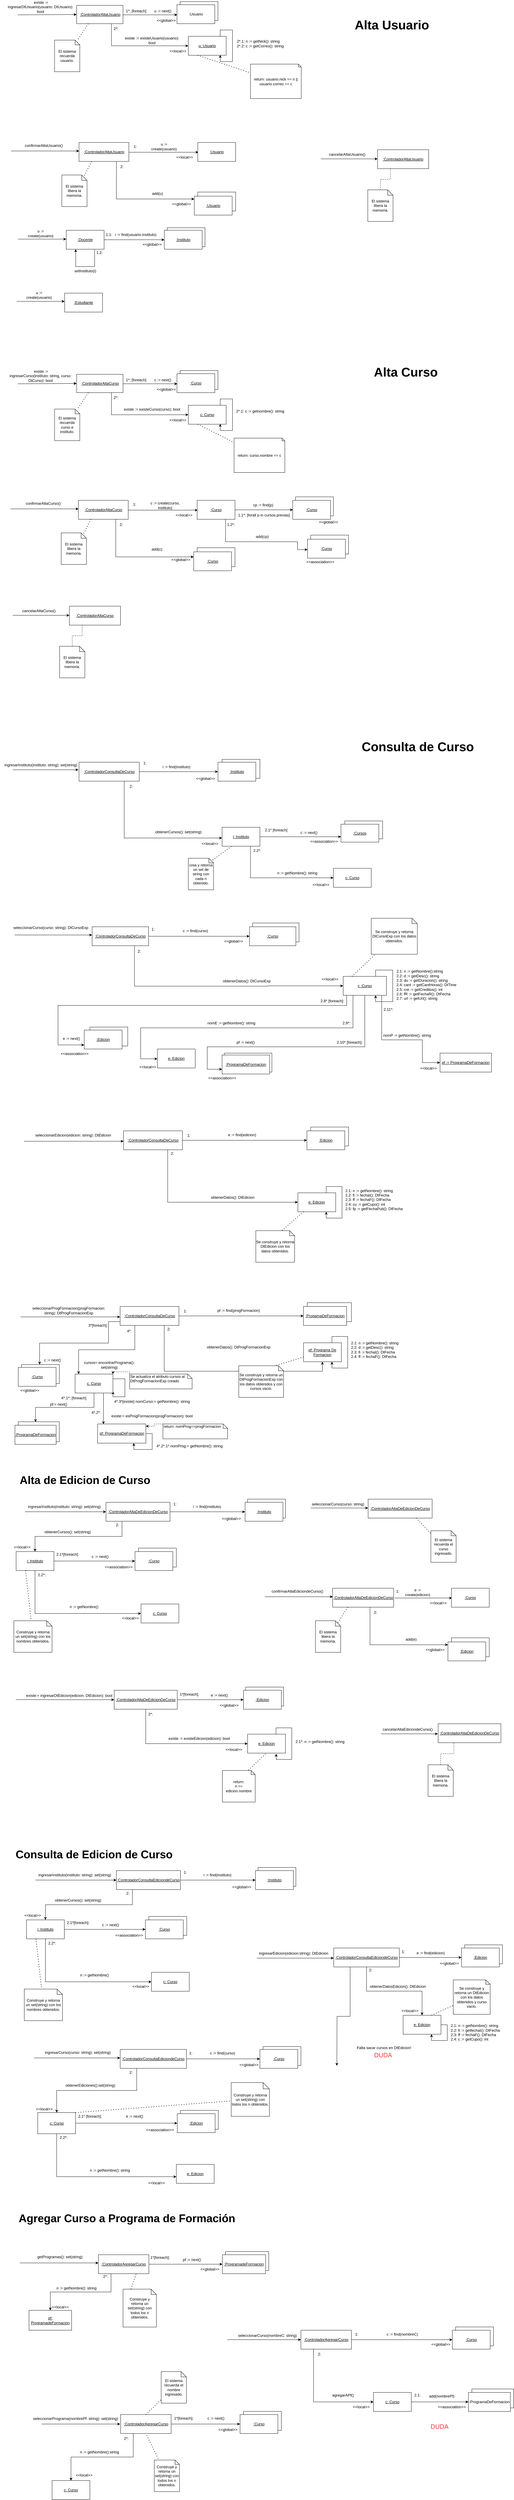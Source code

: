 <mxfile version="13.6.4" type="gitlab">
  <diagram id="NdK-Iwu1NELwD2D8BtvP" name="Page-1">
    <mxGraphModel dx="2911" dy="1623" grid="0" gridSize="10" guides="1" tooltips="1" connect="1" arrows="1" fold="1" page="1" pageScale="1" pageWidth="1654" pageHeight="1169" math="0" shadow="0">
      <root>
        <mxCell id="0" />
        <mxCell id="1" parent="0" />
        <mxCell id="WGax3jqfb48JsYN1dhlF-207" value="" style="rounded=0;whiteSpace=wrap;html=1;" parent="1" vertex="1">
          <mxGeometry x="1000.999" y="3612.999" width="120" height="60" as="geometry" />
        </mxCell>
        <mxCell id="WGax3jqfb48JsYN1dhlF-186" value=":ProgramaDeFormacion" style="rounded=0;whiteSpace=wrap;html=1;" parent="1" vertex="1">
          <mxGeometry x="727" y="3379" width="151" height="60" as="geometry" />
        </mxCell>
        <mxCell id="WGax3jqfb48JsYN1dhlF-175" value="" style="rounded=0;whiteSpace=wrap;html=1;" parent="1" vertex="1">
          <mxGeometry x="300.998" y="3296.503" width="120" height="60" as="geometry" />
        </mxCell>
        <mxCell id="WGax3jqfb48JsYN1dhlF-166" value="&lt;u&gt;:Curso&lt;/u&gt;" style="rounded=0;whiteSpace=wrap;html=1;" parent="1" vertex="1">
          <mxGeometry x="817" y="2967" width="147" height="60" as="geometry" />
        </mxCell>
        <mxCell id="WGax3jqfb48JsYN1dhlF-143" value="" style="rounded=0;whiteSpace=wrap;html=1;" parent="1" vertex="1">
          <mxGeometry x="1109" y="2644" width="120" height="56.67" as="geometry" />
        </mxCell>
        <mxCell id="WGax3jqfb48JsYN1dhlF-134" value="&lt;u&gt;:Instituto&lt;/u&gt;" style="rounded=0;whiteSpace=wrap;html=1;" parent="1" vertex="1">
          <mxGeometry x="720.004" y="2449.003" width="120" height="60" as="geometry" />
        </mxCell>
        <mxCell id="WGax3jqfb48JsYN1dhlF-127" value="&lt;u&gt;:Curso&lt;/u&gt;" style="rounded=0;whiteSpace=wrap;html=1;" parent="1" vertex="1">
          <mxGeometry x="1000.997" y="1739.002" width="120" height="60" as="geometry" />
        </mxCell>
        <mxCell id="WGax3jqfb48JsYN1dhlF-120" value="" style="rounded=0;whiteSpace=wrap;html=1;" parent="1" vertex="1">
          <mxGeometry x="953" y="1618" width="120" height="60" as="geometry" />
        </mxCell>
        <mxCell id="WGax3jqfb48JsYN1dhlF-49" value="" style="rounded=0;whiteSpace=wrap;html=1;" parent="1" vertex="1">
          <mxGeometry x="546" y="766" width="120" height="60" as="geometry" />
        </mxCell>
        <mxCell id="WGax3jqfb48JsYN1dhlF-35" value="" style="rounded=0;whiteSpace=wrap;html=1;" parent="1" vertex="1">
          <mxGeometry x="643.0" y="653.002" width="120" height="60" as="geometry" />
        </mxCell>
        <mxCell id="WGax3jqfb48JsYN1dhlF-6" value="" style="rounded=0;whiteSpace=wrap;html=1;" parent="1" vertex="1">
          <mxGeometry x="587" y="50" width="120" height="60" as="geometry" />
        </mxCell>
        <mxCell id="WGax3jqfb48JsYN1dhlF-10" style="edgeStyle=orthogonalEdgeStyle;rounded=0;orthogonalLoop=1;jettySize=auto;html=1;exitX=0.75;exitY=1;exitDx=0;exitDy=0;" parent="1" source="WGax3jqfb48JsYN1dhlF-1" target="WGax3jqfb48JsYN1dhlF-11" edge="1">
          <mxGeometry relative="1" as="geometry">
            <mxPoint x="575" y="259" as="targetPoint" />
            <Array as="points">
              <mxPoint x="369" y="190" />
              <mxPoint x="575" y="190" />
            </Array>
          </mxGeometry>
        </mxCell>
        <mxCell id="WGax3jqfb48JsYN1dhlF-1" value="&lt;u&gt;:ControladorAltaUsuario&lt;/u&gt;" style="html=1;" parent="1" vertex="1">
          <mxGeometry x="259" y="62" width="147" height="58" as="geometry" />
        </mxCell>
        <mxCell id="WGax3jqfb48JsYN1dhlF-2" value="" style="html=1;verticalAlign=bottom;endArrow=block;entryX=0;entryY=0.5;entryDx=0;entryDy=0;" parent="1" target="WGax3jqfb48JsYN1dhlF-1" edge="1">
          <mxGeometry width="80" relative="1" as="geometry">
            <mxPoint x="72" y="92" as="sourcePoint" />
            <mxPoint x="152" y="95" as="targetPoint" />
          </mxGeometry>
        </mxCell>
        <mxCell id="WGax3jqfb48JsYN1dhlF-3" value="&amp;nbsp;existe :=&lt;br&gt;ingresarDtUsuario(usuario: DtUsuario): bool" style="text;html=1;strokeColor=none;fillColor=none;align=center;verticalAlign=middle;whiteSpace=wrap;rounded=0;" parent="1" vertex="1">
          <mxGeometry x="35" y="57" width="219" height="20" as="geometry" />
        </mxCell>
        <mxCell id="WGax3jqfb48JsYN1dhlF-4" value="" style="endArrow=classic;html=1;" parent="1" edge="1">
          <mxGeometry width="50" height="50" relative="1" as="geometry">
            <mxPoint x="406" y="92" as="sourcePoint" />
            <mxPoint x="578" y="92" as="targetPoint" />
          </mxGeometry>
        </mxCell>
        <mxCell id="WGax3jqfb48JsYN1dhlF-5" value=":Usuario" style="rounded=0;whiteSpace=wrap;html=1;" parent="1" vertex="1">
          <mxGeometry x="577" y="60" width="120" height="60" as="geometry" />
        </mxCell>
        <mxCell id="WGax3jqfb48JsYN1dhlF-7" value="u := next()" style="text;html=1;strokeColor=none;fillColor=none;align=center;verticalAlign=middle;whiteSpace=wrap;rounded=0;" parent="1" vertex="1">
          <mxGeometry x="491" y="70" width="82" height="20" as="geometry" />
        </mxCell>
        <mxCell id="WGax3jqfb48JsYN1dhlF-8" value="1*: [foreach]" style="text;html=1;strokeColor=none;fillColor=none;align=center;verticalAlign=middle;whiteSpace=wrap;rounded=0;" parent="1" vertex="1">
          <mxGeometry x="398" y="70" width="99" height="20" as="geometry" />
        </mxCell>
        <mxCell id="WGax3jqfb48JsYN1dhlF-9" value="&amp;lt;&amp;lt;global&amp;gt;&amp;gt;" style="text;html=1;strokeColor=none;fillColor=none;align=center;verticalAlign=middle;whiteSpace=wrap;rounded=0;" parent="1" vertex="1">
          <mxGeometry x="523" y="100" width="40" height="20" as="geometry" />
        </mxCell>
        <mxCell id="WGax3jqfb48JsYN1dhlF-11" value="&lt;u&gt;u: Usuario&lt;/u&gt;" style="rounded=0;whiteSpace=wrap;html=1;" parent="1" vertex="1">
          <mxGeometry x="613" y="160" width="120" height="60" as="geometry" />
        </mxCell>
        <mxCell id="WGax3jqfb48JsYN1dhlF-12" value="2*:" style="text;html=1;strokeColor=none;fillColor=none;align=center;verticalAlign=middle;whiteSpace=wrap;rounded=0;" parent="1" vertex="1">
          <mxGeometry x="376" y="126" width="16" height="20" as="geometry" />
        </mxCell>
        <mxCell id="WGax3jqfb48JsYN1dhlF-13" value="existe := existeUsuario(usuario): bool" style="text;html=1;strokeColor=none;fillColor=none;align=center;verticalAlign=middle;whiteSpace=wrap;rounded=0;" parent="1" vertex="1">
          <mxGeometry x="406" y="163" width="184" height="20" as="geometry" />
        </mxCell>
        <mxCell id="WGax3jqfb48JsYN1dhlF-14" style="edgeStyle=orthogonalEdgeStyle;rounded=0;orthogonalLoop=1;jettySize=auto;html=1;exitX=1;exitY=0;exitDx=0;exitDy=0;entryX=0.844;entryY=0.985;entryDx=0;entryDy=0;entryPerimeter=0;" parent="1" source="WGax3jqfb48JsYN1dhlF-11" target="WGax3jqfb48JsYN1dhlF-11" edge="1">
          <mxGeometry relative="1" as="geometry">
            <Array as="points">
              <mxPoint x="714" y="160" />
              <mxPoint x="714" y="140" />
              <mxPoint x="753" y="140" />
              <mxPoint x="753" y="240" />
              <mxPoint x="714" y="240" />
            </Array>
          </mxGeometry>
        </mxCell>
        <mxCell id="WGax3jqfb48JsYN1dhlF-15" value="2*.1: n := getNick(): string&lt;br&gt;2*.2: c := getCorreo(): string" style="text;html=1;strokeColor=none;fillColor=none;align=left;verticalAlign=middle;whiteSpace=wrap;rounded=0;" parent="1" vertex="1">
          <mxGeometry x="765" y="146" width="156" height="74" as="geometry" />
        </mxCell>
        <mxCell id="WGax3jqfb48JsYN1dhlF-18" value="&amp;lt;&amp;lt;local&amp;gt;&amp;gt;" style="text;html=1;strokeColor=none;fillColor=none;align=center;verticalAlign=middle;whiteSpace=wrap;rounded=0;" parent="1" vertex="1">
          <mxGeometry x="560" y="197" width="40" height="20" as="geometry" />
        </mxCell>
        <mxCell id="WGax3jqfb48JsYN1dhlF-19" value="" style="endArrow=none;dashed=1;html=1;dashPattern=1 3;strokeWidth=2;exitX=0.25;exitY=1;exitDx=0;exitDy=0;" parent="1" source="WGax3jqfb48JsYN1dhlF-11" target="WGax3jqfb48JsYN1dhlF-20" edge="1">
          <mxGeometry width="50" height="50" relative="1" as="geometry">
            <mxPoint x="611" y="298" as="sourcePoint" />
            <mxPoint x="643" y="220" as="targetPoint" />
          </mxGeometry>
        </mxCell>
        <mxCell id="WGax3jqfb48JsYN1dhlF-20" value="return: usuario.nick == n || usuario.correo == c" style="shape=note;whiteSpace=wrap;html=1;backgroundOutline=1;darkOpacity=0.05;size=9;" parent="1" vertex="1">
          <mxGeometry x="810" y="248" width="161" height="109" as="geometry" />
        </mxCell>
        <mxCell id="WGax3jqfb48JsYN1dhlF-31" style="edgeStyle=orthogonalEdgeStyle;rounded=0;orthogonalLoop=1;jettySize=auto;html=1;exitX=0.75;exitY=1;exitDx=0;exitDy=0;" parent="1" source="WGax3jqfb48JsYN1dhlF-21" target="WGax3jqfb48JsYN1dhlF-32" edge="1">
          <mxGeometry relative="1" as="geometry">
            <mxPoint x="628.34" y="662.792" as="targetPoint" />
            <Array as="points">
              <mxPoint x="385" y="675" />
            </Array>
          </mxGeometry>
        </mxCell>
        <mxCell id="WGax3jqfb48JsYN1dhlF-21" value="&lt;u&gt;:ControladorAltaUsuario&lt;/u&gt;" style="rounded=0;whiteSpace=wrap;html=1;" parent="1" vertex="1">
          <mxGeometry x="266.5" y="496" width="158" height="60" as="geometry" />
        </mxCell>
        <mxCell id="WGax3jqfb48JsYN1dhlF-22" value="" style="endArrow=classic;html=1;" parent="1" edge="1">
          <mxGeometry width="50" height="50" relative="1" as="geometry">
            <mxPoint x="51" y="523" as="sourcePoint" />
            <mxPoint x="267" y="523" as="targetPoint" />
          </mxGeometry>
        </mxCell>
        <mxCell id="WGax3jqfb48JsYN1dhlF-24" value="confirmarAltaUsuario()" style="text;html=1;strokeColor=none;fillColor=none;align=center;verticalAlign=middle;whiteSpace=wrap;rounded=0;" parent="1" vertex="1">
          <mxGeometry x="135" y="496" width="40" height="20" as="geometry" />
        </mxCell>
        <mxCell id="WGax3jqfb48JsYN1dhlF-25" value="" style="endArrow=classic;html=1;" parent="1" edge="1">
          <mxGeometry width="50" height="50" relative="1" as="geometry">
            <mxPoint x="424.5" y="527" as="sourcePoint" />
            <mxPoint x="645" y="527" as="targetPoint" />
          </mxGeometry>
        </mxCell>
        <mxCell id="WGax3jqfb48JsYN1dhlF-26" value="1:" style="text;html=1;strokeColor=none;fillColor=none;align=center;verticalAlign=middle;whiteSpace=wrap;rounded=0;" parent="1" vertex="1">
          <mxGeometry x="424.5" y="499" width="40" height="20" as="geometry" />
        </mxCell>
        <mxCell id="WGax3jqfb48JsYN1dhlF-27" value="u := create(usuario)" style="text;html=1;strokeColor=none;fillColor=none;align=center;verticalAlign=middle;whiteSpace=wrap;rounded=0;" parent="1" vertex="1">
          <mxGeometry x="516" y="499" width="40" height="20" as="geometry" />
        </mxCell>
        <mxCell id="WGax3jqfb48JsYN1dhlF-28" value="" style="endArrow=none;dashed=1;html=1;dashPattern=1 3;strokeWidth=2;exitX=0.25;exitY=1;exitDx=0;exitDy=0;" parent="1" source="WGax3jqfb48JsYN1dhlF-1" target="WGax3jqfb48JsYN1dhlF-29" edge="1">
          <mxGeometry width="50" height="50" relative="1" as="geometry">
            <mxPoint x="258.5" y="168" as="sourcePoint" />
            <mxPoint x="308.5" y="118" as="targetPoint" />
          </mxGeometry>
        </mxCell>
        <mxCell id="WGax3jqfb48JsYN1dhlF-29" value="El sistema recuerda usuario." style="shape=note;whiteSpace=wrap;html=1;backgroundOutline=1;darkOpacity=0.05;size=15;" parent="1" vertex="1">
          <mxGeometry x="189" y="172" width="80" height="100" as="geometry" />
        </mxCell>
        <mxCell id="WGax3jqfb48JsYN1dhlF-30" value="&lt;u&gt;:Usuario&lt;/u&gt;" style="rounded=0;whiteSpace=wrap;html=1;" parent="1" vertex="1">
          <mxGeometry x="643" y="496" width="120" height="60" as="geometry" />
        </mxCell>
        <mxCell id="WGax3jqfb48JsYN1dhlF-32" value="&lt;u&gt;:Usuario&lt;/u&gt;" style="rounded=0;whiteSpace=wrap;html=1;" parent="1" vertex="1">
          <mxGeometry x="632.0" y="666.002" width="120" height="60" as="geometry" />
        </mxCell>
        <mxCell id="WGax3jqfb48JsYN1dhlF-33" value="2:" style="text;html=1;align=center;verticalAlign=middle;resizable=0;points=[];autosize=1;" parent="1" vertex="1">
          <mxGeometry x="392" y="564" width="20" height="17" as="geometry" />
        </mxCell>
        <mxCell id="WGax3jqfb48JsYN1dhlF-34" value="add(u)" style="text;html=1;align=center;verticalAlign=middle;resizable=0;points=[];autosize=1;" parent="1" vertex="1">
          <mxGeometry x="493" y="649" width="44" height="17" as="geometry" />
        </mxCell>
        <mxCell id="WGax3jqfb48JsYN1dhlF-37" value="&amp;lt;&amp;lt;local&amp;gt;&amp;gt;" style="text;html=1;align=center;verticalAlign=middle;resizable=0;points=[];autosize=1;" parent="1" vertex="1">
          <mxGeometry x="570" y="534" width="62" height="17" as="geometry" />
        </mxCell>
        <mxCell id="WGax3jqfb48JsYN1dhlF-38" value="&amp;lt;&amp;lt;global&amp;gt;&amp;gt;" style="text;html=1;align=center;verticalAlign=middle;resizable=0;points=[];autosize=1;" parent="1" vertex="1">
          <mxGeometry x="556" y="682" width="70" height="17" as="geometry" />
        </mxCell>
        <mxCell id="WGax3jqfb48JsYN1dhlF-47" style="edgeStyle=orthogonalEdgeStyle;rounded=1;orthogonalLoop=1;jettySize=auto;html=1;exitX=1;exitY=0.5;exitDx=0;exitDy=0;" parent="1" source="WGax3jqfb48JsYN1dhlF-40" target="WGax3jqfb48JsYN1dhlF-48" edge="1">
          <mxGeometry relative="1" as="geometry">
            <mxPoint x="508" y="804" as="targetPoint" />
          </mxGeometry>
        </mxCell>
        <mxCell id="WGax3jqfb48JsYN1dhlF-40" value="&lt;u&gt;:Docente&lt;/u&gt;" style="rounded=0;whiteSpace=wrap;html=1;" parent="1" vertex="1">
          <mxGeometry x="226" y="774" width="120" height="60" as="geometry" />
        </mxCell>
        <mxCell id="WGax3jqfb48JsYN1dhlF-41" value="&lt;u&gt;:Estudiante&lt;/u&gt;" style="rounded=0;whiteSpace=wrap;html=1;" parent="1" vertex="1">
          <mxGeometry x="221" y="973" width="120" height="60" as="geometry" />
        </mxCell>
        <mxCell id="WGax3jqfb48JsYN1dhlF-42" value="" style="endArrow=classic;html=1;" parent="1" edge="1">
          <mxGeometry width="50" height="50" relative="1" as="geometry">
            <mxPoint x="73" y="802" as="sourcePoint" />
            <mxPoint x="226" y="802" as="targetPoint" />
          </mxGeometry>
        </mxCell>
        <mxCell id="WGax3jqfb48JsYN1dhlF-43" value="u := create(usuario)" style="text;html=1;strokeColor=none;fillColor=none;align=center;verticalAlign=middle;whiteSpace=wrap;rounded=0;" parent="1" vertex="1">
          <mxGeometry x="125" y="774" width="40" height="20" as="geometry" />
        </mxCell>
        <mxCell id="WGax3jqfb48JsYN1dhlF-44" value="" style="endArrow=classic;html=1;" parent="1" edge="1">
          <mxGeometry width="50" height="50" relative="1" as="geometry">
            <mxPoint x="69" y="999" as="sourcePoint" />
            <mxPoint x="221" y="999" as="targetPoint" />
          </mxGeometry>
        </mxCell>
        <mxCell id="WGax3jqfb48JsYN1dhlF-46" value="u := create(usuario)" style="text;html=1;strokeColor=none;fillColor=none;align=center;verticalAlign=middle;whiteSpace=wrap;rounded=0;" parent="1" vertex="1">
          <mxGeometry x="120" y="969" width="40" height="20" as="geometry" />
        </mxCell>
        <mxCell id="WGax3jqfb48JsYN1dhlF-48" value="&lt;u&gt;:Instituto&lt;/u&gt;" style="rounded=0;whiteSpace=wrap;html=1;" parent="1" vertex="1">
          <mxGeometry x="537" y="774" width="120" height="60" as="geometry" />
        </mxCell>
        <mxCell id="WGax3jqfb48JsYN1dhlF-50" value="1.1:" style="text;html=1;align=center;verticalAlign=middle;resizable=0;points=[];autosize=1;" parent="1" vertex="1">
          <mxGeometry x="346" y="779" width="30" height="17" as="geometry" />
        </mxCell>
        <mxCell id="WGax3jqfb48JsYN1dhlF-51" value="i := find(usuario.instituto)" style="text;html=1;align=center;verticalAlign=middle;resizable=0;points=[];autosize=1;" parent="1" vertex="1">
          <mxGeometry x="375" y="779" width="141" height="17" as="geometry" />
        </mxCell>
        <mxCell id="WGax3jqfb48JsYN1dhlF-52" value="&amp;lt;&amp;lt;global&amp;gt;&amp;gt;" style="text;html=1;align=center;verticalAlign=middle;resizable=0;points=[];autosize=1;" parent="1" vertex="1">
          <mxGeometry x="463" y="810" width="70" height="17" as="geometry" />
        </mxCell>
        <mxCell id="WGax3jqfb48JsYN1dhlF-53" style="edgeStyle=orthogonalEdgeStyle;rounded=0;orthogonalLoop=1;jettySize=auto;html=1;exitX=0.75;exitY=1;exitDx=0;exitDy=0;entryX=0.25;entryY=1;entryDx=0;entryDy=0;" parent="1" source="WGax3jqfb48JsYN1dhlF-40" target="WGax3jqfb48JsYN1dhlF-40" edge="1">
          <mxGeometry relative="1" as="geometry">
            <Array as="points">
              <mxPoint x="316" y="889" />
              <mxPoint x="256" y="889" />
            </Array>
          </mxGeometry>
        </mxCell>
        <mxCell id="WGax3jqfb48JsYN1dhlF-54" value="setInstituto(i)" style="text;html=1;align=center;verticalAlign=middle;resizable=0;points=[];autosize=1;" parent="1" vertex="1">
          <mxGeometry x="246.5" y="894" width="79" height="17" as="geometry" />
        </mxCell>
        <mxCell id="WGax3jqfb48JsYN1dhlF-55" value="1.2:" style="text;html=1;align=center;verticalAlign=middle;resizable=0;points=[];autosize=1;" parent="1" vertex="1">
          <mxGeometry x="316" y="836" width="30" height="17" as="geometry" />
        </mxCell>
        <mxCell id="WGax3jqfb48JsYN1dhlF-56" value="&lt;u&gt;:ControladorAltaUsuario&lt;/u&gt;" style="rounded=0;whiteSpace=wrap;html=1;" parent="1" vertex="1">
          <mxGeometry x="1213" y="519" width="162" height="60" as="geometry" />
        </mxCell>
        <mxCell id="WGax3jqfb48JsYN1dhlF-57" value="" style="endArrow=none;dashed=1;html=1;dashPattern=1 3;strokeWidth=2;exitX=0.25;exitY=1;exitDx=0;exitDy=0;entryX=0;entryY=0;entryDx=65;entryDy=15;entryPerimeter=0;" parent="1" source="WGax3jqfb48JsYN1dhlF-21" target="WGax3jqfb48JsYN1dhlF-58" edge="1">
          <mxGeometry width="50" height="50" relative="1" as="geometry">
            <mxPoint x="275.5" y="606" as="sourcePoint" />
            <mxPoint x="325.5" y="556" as="targetPoint" />
          </mxGeometry>
        </mxCell>
        <mxCell id="WGax3jqfb48JsYN1dhlF-58" value="El sistema libera la memoria." style="shape=note;whiteSpace=wrap;html=1;backgroundOutline=1;darkOpacity=0.05;size=17;" parent="1" vertex="1">
          <mxGeometry x="212.0" y="599" width="80" height="100" as="geometry" />
        </mxCell>
        <mxCell id="WGax3jqfb48JsYN1dhlF-59" value="" style="endArrow=classic;html=1;" parent="1" edge="1">
          <mxGeometry width="50" height="50" relative="1" as="geometry">
            <mxPoint x="1033" y="548" as="sourcePoint" />
            <mxPoint x="1213" y="548" as="targetPoint" />
          </mxGeometry>
        </mxCell>
        <mxCell id="WGax3jqfb48JsYN1dhlF-60" value="cancelarAltaUsuario()" style="text;html=1;align=center;verticalAlign=middle;resizable=0;points=[];autosize=1;" parent="1" vertex="1">
          <mxGeometry x="1053" y="525" width="126" height="17" as="geometry" />
        </mxCell>
        <mxCell id="WGax3jqfb48JsYN1dhlF-62" style="edgeStyle=orthogonalEdgeStyle;rounded=0;orthogonalLoop=1;jettySize=auto;html=1;exitX=0.5;exitY=0;exitDx=0;exitDy=0;exitPerimeter=0;entryX=0.25;entryY=1;entryDx=0;entryDy=0;dashed=1;endArrow=none;endFill=0;" parent="1" source="WGax3jqfb48JsYN1dhlF-61" target="WGax3jqfb48JsYN1dhlF-56" edge="1">
          <mxGeometry relative="1" as="geometry" />
        </mxCell>
        <mxCell id="WGax3jqfb48JsYN1dhlF-61" value="El sistema libera la memoria." style="shape=note;whiteSpace=wrap;html=1;backgroundOutline=1;darkOpacity=0.05;size=17;" parent="1" vertex="1">
          <mxGeometry x="1182.0" y="646" width="80" height="100" as="geometry" />
        </mxCell>
        <mxCell id="WGax3jqfb48JsYN1dhlF-72" value="" style="rounded=0;whiteSpace=wrap;html=1;" parent="1" vertex="1">
          <mxGeometry x="587" y="1218" width="120" height="60" as="geometry" />
        </mxCell>
        <mxCell id="WGax3jqfb48JsYN1dhlF-73" style="edgeStyle=orthogonalEdgeStyle;rounded=0;orthogonalLoop=1;jettySize=auto;html=1;exitX=0.75;exitY=1;exitDx=0;exitDy=0;" parent="1" source="WGax3jqfb48JsYN1dhlF-74" target="WGax3jqfb48JsYN1dhlF-82" edge="1">
          <mxGeometry relative="1" as="geometry">
            <mxPoint x="575" y="1427" as="targetPoint" />
            <Array as="points">
              <mxPoint x="369" y="1358" />
              <mxPoint x="575" y="1358" />
            </Array>
          </mxGeometry>
        </mxCell>
        <mxCell id="WGax3jqfb48JsYN1dhlF-74" value="&lt;u&gt;:ControladorAltaCurso&lt;/u&gt;" style="html=1;" parent="1" vertex="1">
          <mxGeometry x="259" y="1230" width="147" height="58" as="geometry" />
        </mxCell>
        <mxCell id="WGax3jqfb48JsYN1dhlF-75" value="" style="html=1;verticalAlign=bottom;endArrow=block;entryX=0;entryY=0.5;entryDx=0;entryDy=0;" parent="1" target="WGax3jqfb48JsYN1dhlF-74" edge="1">
          <mxGeometry width="80" relative="1" as="geometry">
            <mxPoint x="72" y="1260" as="sourcePoint" />
            <mxPoint x="152" y="1263" as="targetPoint" />
          </mxGeometry>
        </mxCell>
        <mxCell id="WGax3jqfb48JsYN1dhlF-76" value="&amp;nbsp;existe :=&lt;br&gt;ingresarCurso(instituto: string, curso: DtCurso): bool" style="text;html=1;strokeColor=none;fillColor=none;align=center;verticalAlign=middle;whiteSpace=wrap;rounded=0;" parent="1" vertex="1">
          <mxGeometry x="35" y="1225" width="219" height="20" as="geometry" />
        </mxCell>
        <mxCell id="WGax3jqfb48JsYN1dhlF-77" value="" style="endArrow=classic;html=1;" parent="1" edge="1">
          <mxGeometry width="50" height="50" relative="1" as="geometry">
            <mxPoint x="406" y="1260" as="sourcePoint" />
            <mxPoint x="578" y="1260" as="targetPoint" />
          </mxGeometry>
        </mxCell>
        <mxCell id="WGax3jqfb48JsYN1dhlF-78" value="&lt;u&gt;:Curso&lt;/u&gt;" style="rounded=0;whiteSpace=wrap;html=1;" parent="1" vertex="1">
          <mxGeometry x="577" y="1228" width="120" height="60" as="geometry" />
        </mxCell>
        <mxCell id="WGax3jqfb48JsYN1dhlF-79" value="c := next()" style="text;html=1;strokeColor=none;fillColor=none;align=center;verticalAlign=middle;whiteSpace=wrap;rounded=0;" parent="1" vertex="1">
          <mxGeometry x="491" y="1238" width="82" height="20" as="geometry" />
        </mxCell>
        <mxCell id="WGax3jqfb48JsYN1dhlF-80" value="1*: [foreach]" style="text;html=1;strokeColor=none;fillColor=none;align=center;verticalAlign=middle;whiteSpace=wrap;rounded=0;" parent="1" vertex="1">
          <mxGeometry x="398" y="1238" width="99" height="20" as="geometry" />
        </mxCell>
        <mxCell id="WGax3jqfb48JsYN1dhlF-81" value="&amp;lt;&amp;lt;global&amp;gt;&amp;gt;" style="text;html=1;strokeColor=none;fillColor=none;align=center;verticalAlign=middle;whiteSpace=wrap;rounded=0;" parent="1" vertex="1">
          <mxGeometry x="523" y="1268" width="40" height="20" as="geometry" />
        </mxCell>
        <mxCell id="WGax3jqfb48JsYN1dhlF-82" value="&lt;u&gt;c: Curso&lt;/u&gt;" style="rounded=0;whiteSpace=wrap;html=1;" parent="1" vertex="1">
          <mxGeometry x="613" y="1328" width="120" height="60" as="geometry" />
        </mxCell>
        <mxCell id="WGax3jqfb48JsYN1dhlF-83" value="2*:" style="text;html=1;strokeColor=none;fillColor=none;align=center;verticalAlign=middle;whiteSpace=wrap;rounded=0;" parent="1" vertex="1">
          <mxGeometry x="376" y="1294" width="16" height="20" as="geometry" />
        </mxCell>
        <mxCell id="WGax3jqfb48JsYN1dhlF-84" value="existe := existeCurso(curso): bool" style="text;html=1;strokeColor=none;fillColor=none;align=center;verticalAlign=middle;whiteSpace=wrap;rounded=0;" parent="1" vertex="1">
          <mxGeometry x="406" y="1331" width="184" height="20" as="geometry" />
        </mxCell>
        <mxCell id="WGax3jqfb48JsYN1dhlF-85" style="edgeStyle=orthogonalEdgeStyle;rounded=0;orthogonalLoop=1;jettySize=auto;html=1;exitX=1;exitY=0;exitDx=0;exitDy=0;entryX=0.844;entryY=0.985;entryDx=0;entryDy=0;entryPerimeter=0;" parent="1" source="WGax3jqfb48JsYN1dhlF-82" target="WGax3jqfb48JsYN1dhlF-82" edge="1">
          <mxGeometry relative="1" as="geometry">
            <Array as="points">
              <mxPoint x="714" y="1328" />
              <mxPoint x="714" y="1308" />
              <mxPoint x="753" y="1308" />
              <mxPoint x="753" y="1408" />
              <mxPoint x="714" y="1408" />
            </Array>
          </mxGeometry>
        </mxCell>
        <mxCell id="WGax3jqfb48JsYN1dhlF-86" value="2*.1: c := getnombre(): string&lt;br&gt;&amp;nbsp; &amp;nbsp;&amp;nbsp;" style="text;html=1;strokeColor=none;fillColor=none;align=center;verticalAlign=middle;whiteSpace=wrap;rounded=0;" parent="1" vertex="1">
          <mxGeometry x="763" y="1317" width="156" height="74" as="geometry" />
        </mxCell>
        <mxCell id="WGax3jqfb48JsYN1dhlF-87" value="&amp;lt;&amp;lt;local&amp;gt;&amp;gt;" style="text;html=1;strokeColor=none;fillColor=none;align=center;verticalAlign=middle;whiteSpace=wrap;rounded=0;" parent="1" vertex="1">
          <mxGeometry x="560" y="1365" width="40" height="20" as="geometry" />
        </mxCell>
        <mxCell id="WGax3jqfb48JsYN1dhlF-88" value="" style="endArrow=none;dashed=1;html=1;dashPattern=1 3;strokeWidth=2;exitX=0.25;exitY=1;exitDx=0;exitDy=0;" parent="1" source="WGax3jqfb48JsYN1dhlF-82" target="WGax3jqfb48JsYN1dhlF-89" edge="1">
          <mxGeometry width="50" height="50" relative="1" as="geometry">
            <mxPoint x="611" y="1466" as="sourcePoint" />
            <mxPoint x="643" y="1388" as="targetPoint" />
          </mxGeometry>
        </mxCell>
        <mxCell id="WGax3jqfb48JsYN1dhlF-89" value="return: curso.nombre == c" style="shape=note;whiteSpace=wrap;html=1;backgroundOutline=1;darkOpacity=0.05;size=9;" parent="1" vertex="1">
          <mxGeometry x="758" y="1432" width="161" height="109" as="geometry" />
        </mxCell>
        <mxCell id="WGax3jqfb48JsYN1dhlF-90" value="" style="endArrow=none;dashed=1;html=1;dashPattern=1 3;strokeWidth=2;exitX=0.25;exitY=1;exitDx=0;exitDy=0;" parent="1" source="WGax3jqfb48JsYN1dhlF-74" target="WGax3jqfb48JsYN1dhlF-91" edge="1">
          <mxGeometry width="50" height="50" relative="1" as="geometry">
            <mxPoint x="258.5" y="1336" as="sourcePoint" />
            <mxPoint x="308.5" y="1286" as="targetPoint" />
          </mxGeometry>
        </mxCell>
        <mxCell id="WGax3jqfb48JsYN1dhlF-91" value="El sistema recuerda curso e instituto." style="shape=note;whiteSpace=wrap;html=1;backgroundOutline=1;darkOpacity=0.05;size=15;" parent="1" vertex="1">
          <mxGeometry x="189" y="1340" width="80" height="100" as="geometry" />
        </mxCell>
        <mxCell id="WGax3jqfb48JsYN1dhlF-92" value="" style="rounded=0;whiteSpace=wrap;html=1;" parent="1" vertex="1">
          <mxGeometry x="641.0" y="1779.002" width="120" height="60" as="geometry" />
        </mxCell>
        <mxCell id="WGax3jqfb48JsYN1dhlF-93" style="edgeStyle=orthogonalEdgeStyle;rounded=0;orthogonalLoop=1;jettySize=auto;html=1;exitX=0.75;exitY=1;exitDx=0;exitDy=0;" parent="1" source="WGax3jqfb48JsYN1dhlF-94" target="WGax3jqfb48JsYN1dhlF-101" edge="1">
          <mxGeometry relative="1" as="geometry">
            <mxPoint x="626.34" y="1795.792" as="targetPoint" />
            <Array as="points">
              <mxPoint x="383" y="1808" />
            </Array>
          </mxGeometry>
        </mxCell>
        <mxCell id="WGax3jqfb48JsYN1dhlF-94" value="&lt;u&gt;:ControladorAltaCurso&lt;/u&gt;" style="rounded=0;whiteSpace=wrap;html=1;" parent="1" vertex="1">
          <mxGeometry x="264.5" y="1629" width="158" height="60" as="geometry" />
        </mxCell>
        <mxCell id="WGax3jqfb48JsYN1dhlF-95" value="" style="endArrow=classic;html=1;" parent="1" edge="1">
          <mxGeometry width="50" height="50" relative="1" as="geometry">
            <mxPoint x="49" y="1656" as="sourcePoint" />
            <mxPoint x="265" y="1656" as="targetPoint" />
          </mxGeometry>
        </mxCell>
        <mxCell id="WGax3jqfb48JsYN1dhlF-96" value="confirmarAltaCurso()" style="text;html=1;strokeColor=none;fillColor=none;align=center;verticalAlign=middle;whiteSpace=wrap;rounded=0;" parent="1" vertex="1">
          <mxGeometry x="133" y="1629" width="40" height="20" as="geometry" />
        </mxCell>
        <mxCell id="WGax3jqfb48JsYN1dhlF-97" value="" style="endArrow=classic;html=1;" parent="1" edge="1">
          <mxGeometry width="50" height="50" relative="1" as="geometry">
            <mxPoint x="422.5" y="1660" as="sourcePoint" />
            <mxPoint x="643" y="1660" as="targetPoint" />
          </mxGeometry>
        </mxCell>
        <mxCell id="WGax3jqfb48JsYN1dhlF-98" value="1:" style="text;html=1;strokeColor=none;fillColor=none;align=center;verticalAlign=middle;whiteSpace=wrap;rounded=0;" parent="1" vertex="1">
          <mxGeometry x="422.5" y="1632" width="40" height="20" as="geometry" />
        </mxCell>
        <mxCell id="WGax3jqfb48JsYN1dhlF-99" value="c := create(curso, instituto)" style="text;html=1;strokeColor=none;fillColor=none;align=center;verticalAlign=middle;whiteSpace=wrap;rounded=0;" parent="1" vertex="1">
          <mxGeometry x="472" y="1635" width="135" height="20" as="geometry" />
        </mxCell>
        <mxCell id="WGax3jqfb48JsYN1dhlF-117" style="edgeStyle=orthogonalEdgeStyle;rounded=0;orthogonalLoop=1;jettySize=auto;html=1;exitX=1;exitY=0.5;exitDx=0;exitDy=0;endArrow=classic;endFill=1;" parent="1" source="WGax3jqfb48JsYN1dhlF-100" edge="1">
          <mxGeometry relative="1" as="geometry">
            <mxPoint x="944.785" y="1659" as="targetPoint" />
          </mxGeometry>
        </mxCell>
        <mxCell id="WGax3jqfb48JsYN1dhlF-123" style="edgeStyle=orthogonalEdgeStyle;rounded=0;orthogonalLoop=1;jettySize=auto;html=1;exitX=0.75;exitY=1;exitDx=0;exitDy=0;endArrow=classic;endFill=1;" parent="1" source="WGax3jqfb48JsYN1dhlF-100" target="WGax3jqfb48JsYN1dhlF-124" edge="1">
          <mxGeometry relative="1" as="geometry">
            <mxPoint x="967.007" y="1786.792" as="targetPoint" />
            <Array as="points">
              <mxPoint x="731" y="1760" />
              <mxPoint x="959" y="1760" />
              <mxPoint x="959" y="1785" />
            </Array>
          </mxGeometry>
        </mxCell>
        <mxCell id="WGax3jqfb48JsYN1dhlF-100" value="&lt;u&gt;:Curso&lt;/u&gt;" style="rounded=0;whiteSpace=wrap;html=1;" parent="1" vertex="1">
          <mxGeometry x="641" y="1629" width="120" height="60" as="geometry" />
        </mxCell>
        <mxCell id="WGax3jqfb48JsYN1dhlF-101" value="&lt;u&gt;:Curso&lt;/u&gt;" style="rounded=0;whiteSpace=wrap;html=1;" parent="1" vertex="1">
          <mxGeometry x="630.0" y="1792.002" width="120" height="60" as="geometry" />
        </mxCell>
        <mxCell id="WGax3jqfb48JsYN1dhlF-102" value="2:" style="text;html=1;align=center;verticalAlign=middle;resizable=0;points=[];autosize=1;" parent="1" vertex="1">
          <mxGeometry x="390" y="1697" width="20" height="17" as="geometry" />
        </mxCell>
        <mxCell id="WGax3jqfb48JsYN1dhlF-103" value="add(c)" style="text;html=1;align=center;verticalAlign=middle;resizable=0;points=[];autosize=1;" parent="1" vertex="1">
          <mxGeometry x="491" y="1775" width="44" height="17" as="geometry" />
        </mxCell>
        <mxCell id="WGax3jqfb48JsYN1dhlF-104" value="&amp;lt;&amp;lt;local&amp;gt;&amp;gt;" style="text;html=1;align=center;verticalAlign=middle;resizable=0;points=[];autosize=1;" parent="1" vertex="1">
          <mxGeometry x="568" y="1667" width="62" height="17" as="geometry" />
        </mxCell>
        <mxCell id="WGax3jqfb48JsYN1dhlF-105" value="&amp;lt;&amp;lt;global&amp;gt;&amp;gt;" style="text;html=1;align=center;verticalAlign=middle;resizable=0;points=[];autosize=1;" parent="1" vertex="1">
          <mxGeometry x="554" y="1808" width="70" height="17" as="geometry" />
        </mxCell>
        <mxCell id="WGax3jqfb48JsYN1dhlF-106" value="" style="endArrow=none;dashed=1;html=1;dashPattern=1 3;strokeWidth=2;exitX=0.25;exitY=1;exitDx=0;exitDy=0;entryX=0;entryY=0;entryDx=65;entryDy=15;entryPerimeter=0;" parent="1" source="WGax3jqfb48JsYN1dhlF-94" target="WGax3jqfb48JsYN1dhlF-107" edge="1">
          <mxGeometry width="50" height="50" relative="1" as="geometry">
            <mxPoint x="273.5" y="1739" as="sourcePoint" />
            <mxPoint x="323.5" y="1689" as="targetPoint" />
          </mxGeometry>
        </mxCell>
        <mxCell id="WGax3jqfb48JsYN1dhlF-107" value="El sistema libera la memoria." style="shape=note;whiteSpace=wrap;html=1;backgroundOutline=1;darkOpacity=0.05;size=17;" parent="1" vertex="1">
          <mxGeometry x="210.0" y="1732" width="80" height="100" as="geometry" />
        </mxCell>
        <mxCell id="WGax3jqfb48JsYN1dhlF-109" value="&lt;u&gt;:ControladorAltaCurso&lt;/u&gt;" style="rounded=0;whiteSpace=wrap;html=1;" parent="1" vertex="1">
          <mxGeometry x="236" y="1964" width="162" height="60" as="geometry" />
        </mxCell>
        <mxCell id="WGax3jqfb48JsYN1dhlF-110" value="" style="endArrow=classic;html=1;" parent="1" edge="1">
          <mxGeometry width="50" height="50" relative="1" as="geometry">
            <mxPoint x="56" y="1993" as="sourcePoint" />
            <mxPoint x="236" y="1993" as="targetPoint" />
          </mxGeometry>
        </mxCell>
        <mxCell id="WGax3jqfb48JsYN1dhlF-111" value="cancelarAltaCurso()" style="text;html=1;align=center;verticalAlign=middle;resizable=0;points=[];autosize=1;" parent="1" vertex="1">
          <mxGeometry x="81" y="1970" width="116" height="17" as="geometry" />
        </mxCell>
        <mxCell id="WGax3jqfb48JsYN1dhlF-112" style="edgeStyle=orthogonalEdgeStyle;rounded=0;orthogonalLoop=1;jettySize=auto;html=1;exitX=0.5;exitY=0;exitDx=0;exitDy=0;exitPerimeter=0;entryX=0.25;entryY=1;entryDx=0;entryDy=0;dashed=1;endArrow=none;endFill=0;" parent="1" source="WGax3jqfb48JsYN1dhlF-113" target="WGax3jqfb48JsYN1dhlF-109" edge="1">
          <mxGeometry relative="1" as="geometry" />
        </mxCell>
        <mxCell id="WGax3jqfb48JsYN1dhlF-113" value="El sistema libera la memoria." style="shape=note;whiteSpace=wrap;html=1;backgroundOutline=1;darkOpacity=0.05;size=17;" parent="1" vertex="1">
          <mxGeometry x="205.0" y="2091" width="80" height="100" as="geometry" />
        </mxCell>
        <mxCell id="WGax3jqfb48JsYN1dhlF-132" style="edgeStyle=orthogonalEdgeStyle;rounded=0;orthogonalLoop=1;jettySize=auto;html=1;exitX=1;exitY=0.5;exitDx=0;exitDy=0;endArrow=classic;endFill=1;" parent="1" source="WGax3jqfb48JsYN1dhlF-114" target="WGax3jqfb48JsYN1dhlF-133" edge="1">
          <mxGeometry relative="1" as="geometry">
            <mxPoint x="729.154" y="2487.833" as="targetPoint" />
          </mxGeometry>
        </mxCell>
        <mxCell id="WGax3jqfb48JsYN1dhlF-137" style="edgeStyle=orthogonalEdgeStyle;rounded=0;orthogonalLoop=1;jettySize=auto;html=1;exitX=0.75;exitY=1;exitDx=0;exitDy=0;endArrow=classic;endFill=1;" parent="1" source="WGax3jqfb48JsYN1dhlF-114" target="WGax3jqfb48JsYN1dhlF-138" edge="1">
          <mxGeometry relative="1" as="geometry">
            <mxPoint x="764.339" y="2725.438" as="targetPoint" />
            <Array as="points">
              <mxPoint x="410" y="2698" />
              <mxPoint x="764" y="2698" />
            </Array>
          </mxGeometry>
        </mxCell>
        <mxCell id="WGax3jqfb48JsYN1dhlF-114" value="&lt;u&gt;:ControladorConsultaDeCurso&lt;/u&gt;" style="rounded=0;whiteSpace=wrap;html=1;" parent="1" vertex="1">
          <mxGeometry x="266.5" y="2458" width="191" height="60" as="geometry" />
        </mxCell>
        <mxCell id="WGax3jqfb48JsYN1dhlF-118" value="&lt;u&gt;:Curso&lt;/u&gt;" style="rounded=0;whiteSpace=wrap;html=1;" parent="1" vertex="1">
          <mxGeometry x="944" y="1629" width="120" height="60" as="geometry" />
        </mxCell>
        <mxCell id="WGax3jqfb48JsYN1dhlF-119" value="1.1*: [forall p in cursos.previas]&amp;nbsp;" style="text;html=1;align=center;verticalAlign=middle;resizable=0;points=[];autosize=1;" parent="1" vertex="1">
          <mxGeometry x="765" y="1667" width="177" height="17" as="geometry" />
        </mxCell>
        <mxCell id="WGax3jqfb48JsYN1dhlF-122" value="cp := find(p)" style="text;html=1;align=center;verticalAlign=middle;resizable=0;points=[];autosize=1;" parent="1" vertex="1">
          <mxGeometry x="813" y="1635" width="73" height="17" as="geometry" />
        </mxCell>
        <mxCell id="WGax3jqfb48JsYN1dhlF-124" value="&lt;u&gt;:Curso&lt;/u&gt;" style="rounded=0;whiteSpace=wrap;html=1;" parent="1" vertex="1">
          <mxGeometry x="990.997" y="1752.002" width="120" height="60" as="geometry" />
        </mxCell>
        <mxCell id="WGax3jqfb48JsYN1dhlF-125" value="1.2*:" style="text;html=1;align=center;verticalAlign=middle;resizable=0;points=[];autosize=1;" parent="1" vertex="1">
          <mxGeometry x="731" y="1697" width="34" height="17" as="geometry" />
        </mxCell>
        <mxCell id="WGax3jqfb48JsYN1dhlF-126" value="&amp;lt;&amp;lt;global&amp;gt;&amp;gt;" style="text;html=1;align=center;verticalAlign=middle;resizable=0;points=[];autosize=1;" parent="1" vertex="1">
          <mxGeometry x="1022" y="1689" width="70" height="17" as="geometry" />
        </mxCell>
        <mxCell id="WGax3jqfb48JsYN1dhlF-128" value="add(cp)" style="text;html=1;align=center;verticalAlign=middle;resizable=0;points=[];autosize=1;" parent="1" vertex="1">
          <mxGeometry x="821" y="1735" width="51" height="17" as="geometry" />
        </mxCell>
        <mxCell id="WGax3jqfb48JsYN1dhlF-129" value="&amp;lt;&amp;lt;association&amp;gt;&amp;gt;" style="text;html=1;align=center;verticalAlign=middle;resizable=0;points=[];autosize=1;" parent="1" vertex="1">
          <mxGeometry x="982" y="1815" width="98" height="17" as="geometry" />
        </mxCell>
        <mxCell id="WGax3jqfb48JsYN1dhlF-130" value="" style="endArrow=classic;html=1;" parent="1" edge="1">
          <mxGeometry width="50" height="50" relative="1" as="geometry">
            <mxPoint x="56" y="2482" as="sourcePoint" />
            <mxPoint x="264.5" y="2482" as="targetPoint" />
          </mxGeometry>
        </mxCell>
        <mxCell id="WGax3jqfb48JsYN1dhlF-131" value="&amp;nbsp;&lt;br&gt;ingresarInstituto(instituto: string): set(string)" style="text;html=1;strokeColor=none;fillColor=none;align=center;verticalAlign=middle;whiteSpace=wrap;rounded=0;" parent="1" vertex="1">
          <mxGeometry x="16.5" y="2449" width="257" height="20" as="geometry" />
        </mxCell>
        <mxCell id="WGax3jqfb48JsYN1dhlF-133" value="&lt;u&gt;:Instituto&lt;/u&gt;" style="rounded=0;whiteSpace=wrap;html=1;" parent="1" vertex="1">
          <mxGeometry x="707.004" y="2458.003" width="120" height="60" as="geometry" />
        </mxCell>
        <mxCell id="WGax3jqfb48JsYN1dhlF-135" value="1:" style="text;html=1;align=center;verticalAlign=middle;resizable=0;points=[];autosize=1;" parent="1" vertex="1">
          <mxGeometry x="464.5" y="2452" width="20" height="17" as="geometry" />
        </mxCell>
        <mxCell id="WGax3jqfb48JsYN1dhlF-136" value="i := find(instituto)" style="text;html=1;align=center;verticalAlign=middle;resizable=0;points=[];autosize=1;" parent="1" vertex="1">
          <mxGeometry x="526" y="2464" width="98" height="17" as="geometry" />
        </mxCell>
        <mxCell id="WGax3jqfb48JsYN1dhlF-141" style="edgeStyle=orthogonalEdgeStyle;rounded=0;orthogonalLoop=1;jettySize=auto;html=1;exitX=1;exitY=0.25;exitDx=0;exitDy=0;endArrow=classic;endFill=1;" parent="1" source="WGax3jqfb48JsYN1dhlF-138" target="WGax3jqfb48JsYN1dhlF-142" edge="1">
          <mxGeometry relative="1" as="geometry">
            <mxPoint x="1109.709" y="2678.667" as="targetPoint" />
            <Array as="points">
              <mxPoint x="840" y="2694" />
            </Array>
          </mxGeometry>
        </mxCell>
        <mxCell id="WGax3jqfb48JsYN1dhlF-146" style="edgeStyle=orthogonalEdgeStyle;rounded=0;orthogonalLoop=1;jettySize=auto;html=1;exitX=0.75;exitY=1;exitDx=0;exitDy=0;endArrow=classic;endFill=1;" parent="1" source="WGax3jqfb48JsYN1dhlF-138" target="WGax3jqfb48JsYN1dhlF-147" edge="1">
          <mxGeometry relative="1" as="geometry">
            <mxPoint x="1099.524" y="2836.549" as="targetPoint" />
            <Array as="points">
              <mxPoint x="810" y="2824" />
              <mxPoint x="1133" y="2824" />
            </Array>
          </mxGeometry>
        </mxCell>
        <mxCell id="WGax3jqfb48JsYN1dhlF-138" value="&lt;u&gt;i: Instituto&lt;/u&gt;" style="rounded=0;whiteSpace=wrap;html=1;" parent="1" vertex="1">
          <mxGeometry x="719.999" y="2663.998" width="120" height="60" as="geometry" />
        </mxCell>
        <mxCell id="WGax3jqfb48JsYN1dhlF-139" value="2:&amp;nbsp;" style="text;html=1;align=center;verticalAlign=middle;resizable=0;points=[];autosize=1;" parent="1" vertex="1">
          <mxGeometry x="421" y="2526" width="23" height="17" as="geometry" />
        </mxCell>
        <mxCell id="WGax3jqfb48JsYN1dhlF-140" value="obtenerCursos(): set(string)" style="text;html=1;align=center;verticalAlign=middle;resizable=0;points=[];autosize=1;" parent="1" vertex="1">
          <mxGeometry x="502" y="2670" width="157" height="17" as="geometry" />
        </mxCell>
        <mxCell id="WGax3jqfb48JsYN1dhlF-142" value="&lt;u&gt;:Cursos&lt;/u&gt;" style="rounded=0;whiteSpace=wrap;html=1;" parent="1" vertex="1">
          <mxGeometry x="1097" y="2654.33" width="120" height="56.67" as="geometry" />
        </mxCell>
        <mxCell id="WGax3jqfb48JsYN1dhlF-144" value="2.1* [foreach]" style="text;html=1;align=center;verticalAlign=middle;resizable=0;points=[];autosize=1;" parent="1" vertex="1">
          <mxGeometry x="850" y="2664" width="81" height="17" as="geometry" />
        </mxCell>
        <mxCell id="WGax3jqfb48JsYN1dhlF-145" value="c := next()" style="text;html=1;align=center;verticalAlign=middle;resizable=0;points=[];autosize=1;" parent="1" vertex="1">
          <mxGeometry x="963" y="2672" width="63" height="17" as="geometry" />
        </mxCell>
        <mxCell id="WGax3jqfb48JsYN1dhlF-147" value="&lt;u&gt;c: Curso&lt;/u&gt;" style="rounded=0;whiteSpace=wrap;html=1;" parent="1" vertex="1">
          <mxGeometry x="1073.004" y="2793.999" width="120" height="60" as="geometry" />
        </mxCell>
        <mxCell id="WGax3jqfb48JsYN1dhlF-148" value="2.2*:" style="text;html=1;align=center;verticalAlign=middle;resizable=0;points=[];autosize=1;" parent="1" vertex="1">
          <mxGeometry x="814" y="2729" width="34" height="17" as="geometry" />
        </mxCell>
        <mxCell id="WGax3jqfb48JsYN1dhlF-149" value="n := getNombre(): string" style="text;html=1;align=center;verticalAlign=middle;resizable=0;points=[];autosize=1;" parent="1" vertex="1">
          <mxGeometry x="889" y="2800" width="137" height="17" as="geometry" />
        </mxCell>
        <mxCell id="WGax3jqfb48JsYN1dhlF-150" value="" style="endArrow=none;dashed=1;html=1;dashPattern=1 3;strokeWidth=2;exitX=0.25;exitY=1;exitDx=0;exitDy=0;entryX=0;entryY=0;entryDx=65;entryDy=15;entryPerimeter=0;" parent="1" source="WGax3jqfb48JsYN1dhlF-138" target="WGax3jqfb48JsYN1dhlF-151" edge="1">
          <mxGeometry width="50" height="50" relative="1" as="geometry">
            <mxPoint x="686" y="2772" as="sourcePoint" />
            <mxPoint x="736" y="2722" as="targetPoint" />
          </mxGeometry>
        </mxCell>
        <mxCell id="WGax3jqfb48JsYN1dhlF-151" value="crea y retorna un set de string con cada n obtenido." style="shape=note;whiteSpace=wrap;html=1;backgroundOutline=1;darkOpacity=0.05;size=15;" parent="1" vertex="1">
          <mxGeometry x="613" y="2762" width="80" height="100" as="geometry" />
        </mxCell>
        <mxCell id="WGax3jqfb48JsYN1dhlF-154" value="&amp;lt;&amp;lt;global&amp;gt;&amp;gt;" style="text;html=1;align=center;verticalAlign=middle;resizable=0;points=[];autosize=1;" parent="1" vertex="1">
          <mxGeometry x="632" y="2501" width="70" height="17" as="geometry" />
        </mxCell>
        <mxCell id="WGax3jqfb48JsYN1dhlF-155" value="&amp;lt;&amp;lt;local&amp;gt;&amp;gt;" style="text;html=1;align=center;verticalAlign=middle;resizable=0;points=[];autosize=1;" parent="1" vertex="1">
          <mxGeometry x="650" y="2707" width="62" height="17" as="geometry" />
        </mxCell>
        <mxCell id="WGax3jqfb48JsYN1dhlF-156" value="&amp;lt;&amp;lt;association&amp;gt;&amp;gt;" style="text;html=1;align=center;verticalAlign=middle;resizable=0;points=[];autosize=1;" parent="1" vertex="1">
          <mxGeometry x="994" y="2700.67" width="98" height="17" as="geometry" />
        </mxCell>
        <mxCell id="WGax3jqfb48JsYN1dhlF-157" value="&amp;lt;&amp;lt;local&amp;gt;&amp;gt;" style="text;html=1;align=center;verticalAlign=middle;resizable=0;points=[];autosize=1;" parent="1" vertex="1">
          <mxGeometry x="1002" y="2837" width="62" height="17" as="geometry" />
        </mxCell>
        <mxCell id="WGax3jqfb48JsYN1dhlF-161" style="edgeStyle=orthogonalEdgeStyle;rounded=0;orthogonalLoop=1;jettySize=auto;html=1;exitX=1;exitY=0.5;exitDx=0;exitDy=0;endArrow=classic;endFill=1;" parent="1" source="WGax3jqfb48JsYN1dhlF-158" target="WGax3jqfb48JsYN1dhlF-162" edge="1">
          <mxGeometry relative="1" as="geometry">
            <mxPoint x="874.804" y="3009.0" as="targetPoint" />
          </mxGeometry>
        </mxCell>
        <mxCell id="WGax3jqfb48JsYN1dhlF-167" style="edgeStyle=orthogonalEdgeStyle;rounded=0;orthogonalLoop=1;jettySize=auto;html=1;exitX=0.75;exitY=1;exitDx=0;exitDy=0;endArrow=classic;endFill=1;" parent="1" source="WGax3jqfb48JsYN1dhlF-158" target="WGax3jqfb48JsYN1dhlF-168" edge="1">
          <mxGeometry relative="1" as="geometry">
            <mxPoint x="841.451" y="3290.125" as="targetPoint" />
            <Array as="points">
              <mxPoint x="442" y="3167" />
              <mxPoint x="864" y="3167" />
            </Array>
          </mxGeometry>
        </mxCell>
        <mxCell id="WGax3jqfb48JsYN1dhlF-158" value="&lt;u&gt;:ControladorConsultaDeCurso&lt;/u&gt;" style="rounded=0;whiteSpace=wrap;html=1;" parent="1" vertex="1">
          <mxGeometry x="308" y="2979" width="179" height="60" as="geometry" />
        </mxCell>
        <mxCell id="WGax3jqfb48JsYN1dhlF-159" value="" style="endArrow=classic;html=1;" parent="1" edge="1">
          <mxGeometry width="50" height="50" relative="1" as="geometry">
            <mxPoint x="62" y="3005" as="sourcePoint" />
            <mxPoint x="308" y="3005" as="targetPoint" />
          </mxGeometry>
        </mxCell>
        <mxCell id="WGax3jqfb48JsYN1dhlF-160" value="seleccionarCurso(curso: string): DtCursoExp" style="text;html=1;strokeColor=none;fillColor=none;align=center;verticalAlign=middle;whiteSpace=wrap;rounded=0;" parent="1" vertex="1">
          <mxGeometry x="53" y="2972" width="248" height="20" as="geometry" />
        </mxCell>
        <mxCell id="WGax3jqfb48JsYN1dhlF-162" value="&lt;u&gt;:Curso&lt;/u&gt;" style="rounded=0;whiteSpace=wrap;html=1;" parent="1" vertex="1">
          <mxGeometry x="807" y="2979" width="147" height="60" as="geometry" />
        </mxCell>
        <mxCell id="WGax3jqfb48JsYN1dhlF-164" value="1:" style="text;html=1;align=center;verticalAlign=middle;resizable=0;points=[];autosize=1;" parent="1" vertex="1">
          <mxGeometry x="491" y="2978" width="20" height="17" as="geometry" />
        </mxCell>
        <mxCell id="WGax3jqfb48JsYN1dhlF-165" value="c := find(curso)" style="text;html=1;align=center;verticalAlign=middle;resizable=0;points=[];autosize=1;" parent="1" vertex="1">
          <mxGeometry x="590" y="2983" width="90" height="17" as="geometry" />
        </mxCell>
        <mxCell id="WGax3jqfb48JsYN1dhlF-173" style="edgeStyle=orthogonalEdgeStyle;rounded=0;orthogonalLoop=1;jettySize=auto;html=1;exitX=0.25;exitY=1;exitDx=0;exitDy=0;endArrow=classic;endFill=1;" parent="1" source="WGax3jqfb48JsYN1dhlF-168" target="WGax3jqfb48JsYN1dhlF-174" edge="1">
          <mxGeometry relative="1" as="geometry">
            <mxPoint x="1018.118" y="3477.903" as="targetPoint" />
            <Array as="points">
              <mxPoint x="1115" y="3196" />
              <mxPoint x="1115" y="3228" />
              <mxPoint x="200" y="3228" />
              <mxPoint x="200" y="3353" />
            </Array>
          </mxGeometry>
        </mxCell>
        <mxCell id="WGax3jqfb48JsYN1dhlF-180" style="edgeStyle=orthogonalEdgeStyle;rounded=0;orthogonalLoop=1;jettySize=auto;html=1;exitX=0.5;exitY=1;exitDx=0;exitDy=0;endArrow=classic;endFill=1;" parent="1" source="WGax3jqfb48JsYN1dhlF-168" target="WGax3jqfb48JsYN1dhlF-181" edge="1">
          <mxGeometry relative="1" as="geometry">
            <mxPoint x="700.2" y="3397.433" as="targetPoint" />
            <Array as="points">
              <mxPoint x="1135" y="3196" />
              <mxPoint x="1135" y="3299" />
              <mxPoint x="462" y="3299" />
              <mxPoint x="462" y="3397" />
            </Array>
          </mxGeometry>
        </mxCell>
        <mxCell id="WGax3jqfb48JsYN1dhlF-184" style="edgeStyle=orthogonalEdgeStyle;rounded=0;orthogonalLoop=1;jettySize=auto;html=1;exitX=0.5;exitY=1;exitDx=0;exitDy=0;endArrow=classic;endFill=1;entryX=0;entryY=0.75;entryDx=0;entryDy=0;" parent="1" source="WGax3jqfb48JsYN1dhlF-168" target="WGax3jqfb48JsYN1dhlF-185" edge="1">
          <mxGeometry relative="1" as="geometry">
            <mxPoint x="689" y="3452" as="targetPoint" />
            <Array as="points">
              <mxPoint x="1173" y="3359" />
              <mxPoint x="673" y="3359" />
              <mxPoint x="673" y="3430" />
            </Array>
          </mxGeometry>
        </mxCell>
        <mxCell id="WGax3jqfb48JsYN1dhlF-189" style="edgeStyle=orthogonalEdgeStyle;rounded=0;orthogonalLoop=1;jettySize=auto;html=1;exitX=1;exitY=1;exitDx=0;exitDy=0;endArrow=classic;endFill=1;" parent="1" source="WGax3jqfb48JsYN1dhlF-168" target="WGax3jqfb48JsYN1dhlF-190" edge="1">
          <mxGeometry relative="1" as="geometry">
            <mxPoint x="1241" y="3380.125" as="targetPoint" />
            <Array as="points">
              <mxPoint x="1226" y="3196" />
              <mxPoint x="1226" y="3337" />
              <mxPoint x="1355" y="3337" />
            </Array>
          </mxGeometry>
        </mxCell>
        <mxCell id="WGax3jqfb48JsYN1dhlF-168" value="&lt;u&gt;c :Curso&lt;/u&gt;" style="rounded=0;whiteSpace=wrap;html=1;" parent="1" vertex="1">
          <mxGeometry x="1104" y="3136" width="137" height="60" as="geometry" />
        </mxCell>
        <mxCell id="WGax3jqfb48JsYN1dhlF-169" value="2:" style="text;html=1;align=center;verticalAlign=middle;resizable=0;points=[];autosize=1;" parent="1" vertex="1">
          <mxGeometry x="447" y="3048" width="20" height="17" as="geometry" />
        </mxCell>
        <mxCell id="WGax3jqfb48JsYN1dhlF-170" value="obtenerDatos(): DtCursoExp" style="text;html=1;align=center;verticalAlign=middle;resizable=0;points=[];autosize=1;" parent="1" vertex="1">
          <mxGeometry x="717" y="3142" width="161" height="17" as="geometry" />
        </mxCell>
        <mxCell id="WGax3jqfb48JsYN1dhlF-171" style="edgeStyle=orthogonalEdgeStyle;rounded=0;orthogonalLoop=1;jettySize=auto;html=1;exitX=0.75;exitY=0;exitDx=0;exitDy=0;entryX=0.75;entryY=1;entryDx=0;entryDy=0;endArrow=classic;endFill=1;" parent="1" source="WGax3jqfb48JsYN1dhlF-168" target="WGax3jqfb48JsYN1dhlF-168" edge="1">
          <mxGeometry relative="1" as="geometry" />
        </mxCell>
        <mxCell id="WGax3jqfb48JsYN1dhlF-172" value="2.1: n := getNombre():string&lt;br&gt;2.2: d := getDesc(): string&lt;br&gt;2.3: du := getDuracion(): string&lt;br&gt;2.4: cant := getCantHoras(): DtTime&lt;br&gt;2.5: cre := getCreditos(): int&lt;br&gt;2.6: fR := getFechaR(): DtFecha&lt;br&gt;2.7: url := getUrl(): string" style="text;html=1;align=left;verticalAlign=middle;resizable=0;points=[];autosize=1;" parent="1" vertex="1">
          <mxGeometry x="1271" y="3114" width="200" height="97" as="geometry" />
        </mxCell>
        <mxCell id="WGax3jqfb48JsYN1dhlF-174" value="&lt;u&gt;:Edicion&lt;/u&gt;" style="rounded=0;whiteSpace=wrap;html=1;" parent="1" vertex="1">
          <mxGeometry x="282.998" y="3306.003" width="120" height="60" as="geometry" />
        </mxCell>
        <mxCell id="WGax3jqfb48JsYN1dhlF-176" value="2.8* [foreach]:" style="text;html=1;align=center;verticalAlign=middle;resizable=0;points=[];autosize=1;" parent="1" vertex="1">
          <mxGeometry x="1027" y="3205" width="84" height="17" as="geometry" />
        </mxCell>
        <mxCell id="WGax3jqfb48JsYN1dhlF-178" value="e := next()" style="text;html=1;align=center;verticalAlign=middle;resizable=0;points=[];autosize=1;" parent="1" vertex="1">
          <mxGeometry x="210" y="3324" width="64" height="17" as="geometry" />
        </mxCell>
        <mxCell id="WGax3jqfb48JsYN1dhlF-181" value="&lt;u&gt;e: Edicion&lt;/u&gt;" style="rounded=0;whiteSpace=wrap;html=1;" parent="1" vertex="1">
          <mxGeometry x="515.0" y="3366.003" width="120" height="60" as="geometry" />
        </mxCell>
        <mxCell id="WGax3jqfb48JsYN1dhlF-182" value="2.9*:" style="text;html=1;align=center;verticalAlign=middle;resizable=0;points=[];autosize=1;" parent="1" vertex="1">
          <mxGeometry x="1097" y="3275" width="34" height="17" as="geometry" />
        </mxCell>
        <mxCell id="WGax3jqfb48JsYN1dhlF-183" value="nomE := getNombre(): string" style="text;html=1;align=center;verticalAlign=middle;resizable=0;points=[];autosize=1;" parent="1" vertex="1">
          <mxGeometry x="668" y="3275" width="161" height="17" as="geometry" />
        </mxCell>
        <mxCell id="WGax3jqfb48JsYN1dhlF-185" value="&lt;u&gt;:ProgramaDeFormacion&lt;/u&gt;" style="rounded=0;whiteSpace=wrap;html=1;" parent="1" vertex="1">
          <mxGeometry x="720" y="3385" width="151" height="60" as="geometry" />
        </mxCell>
        <mxCell id="WGax3jqfb48JsYN1dhlF-187" value="2.10* [foreach]:" style="text;html=1;align=center;verticalAlign=middle;resizable=0;points=[];autosize=1;" parent="1" vertex="1">
          <mxGeometry x="1078" y="3336" width="91" height="17" as="geometry" />
        </mxCell>
        <mxCell id="WGax3jqfb48JsYN1dhlF-188" value="pf := next()&amp;nbsp;" style="text;html=1;align=center;verticalAlign=middle;resizable=0;points=[];autosize=1;" parent="1" vertex="1">
          <mxGeometry x="760" y="3336" width="71" height="17" as="geometry" />
        </mxCell>
        <mxCell id="WGax3jqfb48JsYN1dhlF-190" value="&lt;u&gt;pf := ProgramaDeFormacion&lt;/u&gt;" style="rounded=0;whiteSpace=wrap;html=1;" parent="1" vertex="1">
          <mxGeometry x="1411" y="3379" width="163" height="60" as="geometry" />
        </mxCell>
        <mxCell id="WGax3jqfb48JsYN1dhlF-192" value="2.11*:" style="text;html=1;align=center;verticalAlign=middle;resizable=0;points=[];autosize=1;" parent="1" vertex="1">
          <mxGeometry x="1227" y="3232" width="40" height="17" as="geometry" />
        </mxCell>
        <mxCell id="WGax3jqfb48JsYN1dhlF-193" value="nomP := getNombre(): string" style="text;html=1;align=center;verticalAlign=middle;resizable=0;points=[];autosize=1;" parent="1" vertex="1">
          <mxGeometry x="1225" y="3314" width="161" height="17" as="geometry" />
        </mxCell>
        <mxCell id="WGax3jqfb48JsYN1dhlF-194" value="" style="endArrow=none;dashed=1;html=1;dashPattern=1 3;strokeWidth=2;" parent="1" target="WGax3jqfb48JsYN1dhlF-195" edge="1">
          <mxGeometry width="50" height="50" relative="1" as="geometry">
            <mxPoint x="1132" y="3136" as="sourcePoint" />
            <mxPoint x="1182" y="3086" as="targetPoint" />
          </mxGeometry>
        </mxCell>
        <mxCell id="WGax3jqfb48JsYN1dhlF-195" value="Se construye y retorna DtCursoExp con los datos obtenidos." style="shape=note;whiteSpace=wrap;html=1;backgroundOutline=1;darkOpacity=0.05;size=17;" parent="1" vertex="1">
          <mxGeometry x="1193" y="2952" width="146" height="114" as="geometry" />
        </mxCell>
        <mxCell id="WGax3jqfb48JsYN1dhlF-196" value="&amp;lt;&amp;lt;global&amp;gt;&amp;gt;" style="text;html=1;align=center;verticalAlign=middle;resizable=0;points=[];autosize=1;" parent="1" vertex="1">
          <mxGeometry x="721" y="3016" width="70" height="17" as="geometry" />
        </mxCell>
        <mxCell id="WGax3jqfb48JsYN1dhlF-197" value="&amp;lt;&amp;lt;local&amp;gt;&amp;gt;" style="text;html=1;align=center;verticalAlign=middle;resizable=0;points=[];autosize=1;" parent="1" vertex="1">
          <mxGeometry x="1031" y="3136" width="62" height="17" as="geometry" />
        </mxCell>
        <mxCell id="WGax3jqfb48JsYN1dhlF-198" value="&amp;lt;&amp;lt;association&amp;gt;&amp;gt;" style="text;html=1;align=center;verticalAlign=middle;resizable=0;points=[];autosize=1;" parent="1" vertex="1">
          <mxGeometry x="203" y="3372" width="98" height="17" as="geometry" />
        </mxCell>
        <mxCell id="WGax3jqfb48JsYN1dhlF-199" value="&amp;lt;&amp;lt;local&amp;gt;&amp;gt;" style="text;html=1;align=center;verticalAlign=middle;resizable=0;points=[];autosize=1;" parent="1" vertex="1">
          <mxGeometry x="453" y="3414" width="62" height="17" as="geometry" />
        </mxCell>
        <mxCell id="WGax3jqfb48JsYN1dhlF-200" value="&amp;lt;&amp;lt;association&amp;gt;&amp;gt;" style="text;html=1;align=center;verticalAlign=middle;resizable=0;points=[];autosize=1;" parent="1" vertex="1">
          <mxGeometry x="671" y="3449" width="98" height="17" as="geometry" />
        </mxCell>
        <mxCell id="WGax3jqfb48JsYN1dhlF-201" value="&amp;lt;&amp;lt;local&amp;gt;&amp;gt;" style="text;html=1;align=center;verticalAlign=middle;resizable=0;points=[];autosize=1;" parent="1" vertex="1">
          <mxGeometry x="1343" y="3418" width="62" height="17" as="geometry" />
        </mxCell>
        <mxCell id="WGax3jqfb48JsYN1dhlF-202" value="seleccionarEdicion(edicion: string): DtEdicion" style="text;html=1;strokeColor=none;fillColor=none;align=center;verticalAlign=middle;whiteSpace=wrap;rounded=0;" parent="1" vertex="1">
          <mxGeometry x="98" y="3629" width="300" height="20" as="geometry" />
        </mxCell>
        <mxCell id="WGax3jqfb48JsYN1dhlF-205" style="edgeStyle=orthogonalEdgeStyle;rounded=0;orthogonalLoop=1;jettySize=auto;html=1;exitX=1;exitY=0.5;exitDx=0;exitDy=0;endArrow=classic;endFill=1;" parent="1" source="WGax3jqfb48JsYN1dhlF-203" target="WGax3jqfb48JsYN1dhlF-206" edge="1">
          <mxGeometry relative="1" as="geometry">
            <mxPoint x="1053.819" y="3655.529" as="targetPoint" />
          </mxGeometry>
        </mxCell>
        <mxCell id="WGax3jqfb48JsYN1dhlF-210" style="edgeStyle=orthogonalEdgeStyle;rounded=0;orthogonalLoop=1;jettySize=auto;html=1;exitX=0.75;exitY=1;exitDx=0;exitDy=0;endArrow=classic;endFill=1;" parent="1" source="WGax3jqfb48JsYN1dhlF-203" target="WGax3jqfb48JsYN1dhlF-211" edge="1">
          <mxGeometry relative="1" as="geometry">
            <mxPoint x="1020.34" y="3851.236" as="targetPoint" />
            <Array as="points">
              <mxPoint x="548" y="3851" />
            </Array>
          </mxGeometry>
        </mxCell>
        <mxCell id="WGax3jqfb48JsYN1dhlF-203" value="&lt;u&gt;:ControladorConsultaDeCurso&lt;/u&gt;" style="rounded=0;whiteSpace=wrap;html=1;" parent="1" vertex="1">
          <mxGeometry x="407.75" y="3625" width="186.5" height="60" as="geometry" />
        </mxCell>
        <mxCell id="WGax3jqfb48JsYN1dhlF-204" value="" style="endArrow=classic;html=1;" parent="1" edge="1">
          <mxGeometry width="50" height="50" relative="1" as="geometry">
            <mxPoint x="92" y="3658" as="sourcePoint" />
            <mxPoint x="407.75" y="3658" as="targetPoint" />
          </mxGeometry>
        </mxCell>
        <mxCell id="WGax3jqfb48JsYN1dhlF-206" value="&lt;u&gt;:Edicion&lt;/u&gt;" style="rounded=0;whiteSpace=wrap;html=1;" parent="1" vertex="1">
          <mxGeometry x="988.999" y="3624.999" width="120" height="60" as="geometry" />
        </mxCell>
        <mxCell id="WGax3jqfb48JsYN1dhlF-208" value="1:" style="text;html=1;align=center;verticalAlign=middle;resizable=0;points=[];autosize=1;" parent="1" vertex="1">
          <mxGeometry x="604" y="3631" width="20" height="17" as="geometry" />
        </mxCell>
        <mxCell id="WGax3jqfb48JsYN1dhlF-209" value="e := find(edicion)" style="text;html=1;align=center;verticalAlign=middle;resizable=0;points=[];autosize=1;" parent="1" vertex="1">
          <mxGeometry x="733" y="3629" width="99" height="17" as="geometry" />
        </mxCell>
        <mxCell id="WGax3jqfb48JsYN1dhlF-211" value="&lt;u&gt;e: Edicion&lt;/u&gt;" style="rounded=0;whiteSpace=wrap;html=1;" parent="1" vertex="1">
          <mxGeometry x="960.34" y="3821.236" width="120" height="60" as="geometry" />
        </mxCell>
        <mxCell id="WGax3jqfb48JsYN1dhlF-212" value="2:" style="text;html=1;align=center;verticalAlign=middle;resizable=0;points=[];autosize=1;" parent="1" vertex="1">
          <mxGeometry x="552" y="3688" width="20" height="17" as="geometry" />
        </mxCell>
        <mxCell id="WGax3jqfb48JsYN1dhlF-213" value="obtenerDatos(): DtEdicion" style="text;html=1;align=center;verticalAlign=middle;resizable=0;points=[];autosize=1;" parent="1" vertex="1">
          <mxGeometry x="679" y="3827" width="148" height="17" as="geometry" />
        </mxCell>
        <mxCell id="WGax3jqfb48JsYN1dhlF-214" style="edgeStyle=orthogonalEdgeStyle;rounded=0;orthogonalLoop=1;jettySize=auto;html=1;exitX=0.75;exitY=0;exitDx=0;exitDy=0;entryX=0.75;entryY=1;entryDx=0;entryDy=0;endArrow=classic;endFill=1;" parent="1" source="WGax3jqfb48JsYN1dhlF-211" target="WGax3jqfb48JsYN1dhlF-211" edge="1">
          <mxGeometry relative="1" as="geometry" />
        </mxCell>
        <mxCell id="WGax3jqfb48JsYN1dhlF-215" value="2.1: n := getNombre(): string&lt;br&gt;2.2: fi := fechaI(): DtFecha&lt;br&gt;2.3: ff := fechaF(): DtFecha&lt;br&gt;2.4: cu := getCupo(): int&lt;br&gt;2.5: fp := getFechaPub(): DtFecha" style="text;html=1;align=left;verticalAlign=middle;resizable=0;points=[];autosize=1;" parent="1" vertex="1">
          <mxGeometry x="1109" y="3807" width="191" height="71" as="geometry" />
        </mxCell>
        <mxCell id="WGax3jqfb48JsYN1dhlF-216" value="" style="endArrow=none;dashed=1;html=1;dashPattern=1 3;strokeWidth=2;exitX=0.148;exitY=1;exitDx=0;exitDy=0;exitPerimeter=0;entryX=0;entryY=0;entryDx=65;entryDy=15;entryPerimeter=0;" parent="1" source="WGax3jqfb48JsYN1dhlF-211" target="WGax3jqfb48JsYN1dhlF-217" edge="1">
          <mxGeometry width="50" height="50" relative="1" as="geometry">
            <mxPoint x="932.5" y="3931.24" as="sourcePoint" />
            <mxPoint x="982.5" y="3881.24" as="targetPoint" />
          </mxGeometry>
        </mxCell>
        <mxCell id="WGax3jqfb48JsYN1dhlF-217" value="Se construye y retorna DtEdicion con los datos obtenidos." style="shape=note;whiteSpace=wrap;html=1;backgroundOutline=1;darkOpacity=0.05;size=16;" parent="1" vertex="1">
          <mxGeometry x="827" y="3941" width="123" height="100" as="geometry" />
        </mxCell>
        <mxCell id="WGax3jqfb48JsYN1dhlF-218" value="" style="rounded=0;whiteSpace=wrap;html=1;" parent="1" vertex="1">
          <mxGeometry x="990" y="4169" width="140" height="60" as="geometry" />
        </mxCell>
        <mxCell id="WGax3jqfb48JsYN1dhlF-220" style="edgeStyle=orthogonalEdgeStyle;rounded=0;orthogonalLoop=1;jettySize=auto;html=1;exitX=1;exitY=0.5;exitDx=0;exitDy=0;endArrow=classic;endFill=1;" parent="1" source="WGax3jqfb48JsYN1dhlF-222" target="WGax3jqfb48JsYN1dhlF-224" edge="1">
          <mxGeometry relative="1" as="geometry">
            <mxPoint x="1042.819" y="4211.529" as="targetPoint" />
          </mxGeometry>
        </mxCell>
        <mxCell id="WGax3jqfb48JsYN1dhlF-221" style="edgeStyle=orthogonalEdgeStyle;rounded=0;orthogonalLoop=1;jettySize=auto;html=1;exitX=0.75;exitY=1;exitDx=0;exitDy=0;endArrow=classic;endFill=1;" parent="1" source="WGax3jqfb48JsYN1dhlF-222" target="WGax3jqfb48JsYN1dhlF-227" edge="1">
          <mxGeometry relative="1" as="geometry">
            <mxPoint x="1009.34" y="4407.236" as="targetPoint" />
            <Array as="points">
              <mxPoint x="537" y="4386" />
              <mxPoint x="1038" y="4386" />
            </Array>
          </mxGeometry>
        </mxCell>
        <mxCell id="WGax3jqfb48JsYN1dhlF-248" style="edgeStyle=orthogonalEdgeStyle;rounded=0;orthogonalLoop=1;jettySize=auto;html=1;exitX=0.25;exitY=1;exitDx=0;exitDy=0;endArrow=classic;endFill=1;" parent="1" edge="1">
          <mxGeometry relative="1" as="geometry">
            <mxPoint x="141.498" y="4364.792" as="targetPoint" />
            <Array as="points">
              <mxPoint x="360" y="4229" />
              <mxPoint x="360" y="4297" />
              <mxPoint x="142" y="4297" />
            </Array>
            <mxPoint x="396.755" y="4229" as="sourcePoint" />
          </mxGeometry>
        </mxCell>
        <mxCell id="ERN3U17185KaFVGdUrSm-2" style="edgeStyle=orthogonalEdgeStyle;rounded=0;orthogonalLoop=1;jettySize=auto;html=1;exitX=0.25;exitY=1;exitDx=0;exitDy=0;entryX=0.093;entryY=0.002;entryDx=0;entryDy=0;entryPerimeter=0;" parent="1" source="WGax3jqfb48JsYN1dhlF-222" target="WGax3jqfb48JsYN1dhlF-250" edge="1">
          <mxGeometry relative="1" as="geometry" />
        </mxCell>
        <mxCell id="WGax3jqfb48JsYN1dhlF-222" value="&lt;u&gt;:ControladorConsultaDeCurso&lt;/u&gt;" style="rounded=0;whiteSpace=wrap;html=1;" parent="1" vertex="1">
          <mxGeometry x="396.75" y="4181" width="186.5" height="60" as="geometry" />
        </mxCell>
        <mxCell id="WGax3jqfb48JsYN1dhlF-223" value="" style="endArrow=classic;html=1;" parent="1" edge="1">
          <mxGeometry width="50" height="50" relative="1" as="geometry">
            <mxPoint x="81" y="4214" as="sourcePoint" />
            <mxPoint x="396.75" y="4214" as="targetPoint" />
          </mxGeometry>
        </mxCell>
        <mxCell id="WGax3jqfb48JsYN1dhlF-224" value="&lt;u&gt;:ProgamaDeFormacion&lt;/u&gt;" style="rounded=0;whiteSpace=wrap;html=1;" parent="1" vertex="1">
          <mxGeometry x="978" y="4181" width="137" height="60" as="geometry" />
        </mxCell>
        <mxCell id="WGax3jqfb48JsYN1dhlF-225" value="1:" style="text;html=1;align=center;verticalAlign=middle;resizable=0;points=[];autosize=1;" parent="1" vertex="1">
          <mxGeometry x="593" y="4187" width="20" height="17" as="geometry" />
        </mxCell>
        <mxCell id="WGax3jqfb48JsYN1dhlF-226" value="pf := find(progFormacion)" style="text;html=1;align=center;verticalAlign=middle;resizable=0;points=[];autosize=1;" parent="1" vertex="1">
          <mxGeometry x="700" y="4185" width="144" height="17" as="geometry" />
        </mxCell>
        <mxCell id="WGax3jqfb48JsYN1dhlF-227" value="&lt;u&gt;pf: Programa De Formacion&lt;/u&gt;" style="rounded=0;whiteSpace=wrap;html=1;" parent="1" vertex="1">
          <mxGeometry x="978.34" y="4296.036" width="120" height="60" as="geometry" />
        </mxCell>
        <mxCell id="WGax3jqfb48JsYN1dhlF-228" value="2:" style="text;html=1;align=center;verticalAlign=middle;resizable=0;points=[];autosize=1;" parent="1" vertex="1">
          <mxGeometry x="541" y="4244" width="20" height="17" as="geometry" />
        </mxCell>
        <mxCell id="WGax3jqfb48JsYN1dhlF-229" value="obtenerDatos(): DtProgFormacionExp" style="text;html=1;align=center;verticalAlign=middle;resizable=0;points=[];autosize=1;" parent="1" vertex="1">
          <mxGeometry x="666" y="4301.8" width="211" height="17" as="geometry" />
        </mxCell>
        <mxCell id="WGax3jqfb48JsYN1dhlF-230" style="edgeStyle=orthogonalEdgeStyle;rounded=0;orthogonalLoop=1;jettySize=auto;html=1;exitX=0.75;exitY=0;exitDx=0;exitDy=0;entryX=0.75;entryY=1;entryDx=0;entryDy=0;endArrow=classic;endFill=1;" parent="1" source="WGax3jqfb48JsYN1dhlF-227" target="WGax3jqfb48JsYN1dhlF-227" edge="1">
          <mxGeometry relative="1" as="geometry" />
        </mxCell>
        <mxCell id="WGax3jqfb48JsYN1dhlF-231" value="2.1: n := getNombre(): string&lt;br&gt;2.2: d := getDesc(): string&lt;br&gt;2.3: fi := fechaI(): DtFecha&lt;br&gt;2.4: ff := fechaF(): DtFecha&lt;br&gt;" style="text;html=1;align=left;verticalAlign=middle;resizable=0;points=[];autosize=1;" parent="1" vertex="1">
          <mxGeometry x="1127" y="4289.8" width="160" height="57" as="geometry" />
        </mxCell>
        <mxCell id="WGax3jqfb48JsYN1dhlF-232" value="" style="endArrow=none;dashed=1;html=1;dashPattern=1 3;strokeWidth=2;exitX=0;exitY=0.75;exitDx=0;exitDy=0;entryX=0;entryY=0;entryDx=65;entryDy=15;entryPerimeter=0;" parent="1" source="WGax3jqfb48JsYN1dhlF-227" target="WGax3jqfb48JsYN1dhlF-233" edge="1">
          <mxGeometry width="50" height="50" relative="1" as="geometry">
            <mxPoint x="950.5" y="4406.04" as="sourcePoint" />
            <mxPoint x="1000.5" y="4356.04" as="targetPoint" />
          </mxGeometry>
        </mxCell>
        <mxCell id="WGax3jqfb48JsYN1dhlF-233" value="Se construye y retorna un DtProgFormacionExp con los datos obtenidos y con cursos vacio." style="shape=note;whiteSpace=wrap;html=1;backgroundOutline=1;darkOpacity=0.05;size=16;" parent="1" vertex="1">
          <mxGeometry x="773" y="4368.8" width="142" height="100" as="geometry" />
        </mxCell>
        <mxCell id="WGax3jqfb48JsYN1dhlF-234" value="seleccionarProgFormacion(progFormacion: string): DtProgFormacionExp" style="text;html=1;strokeColor=none;fillColor=none;align=center;verticalAlign=middle;whiteSpace=wrap;rounded=0;" parent="1" vertex="1">
          <mxGeometry x="106" y="4183.5" width="256" height="20" as="geometry" />
        </mxCell>
        <mxCell id="WGax3jqfb48JsYN1dhlF-236" value="" style="rounded=0;whiteSpace=wrap;html=1;" parent="1" vertex="1">
          <mxGeometry x="84.187" y="4365.0" width="120" height="60" as="geometry" />
        </mxCell>
        <mxCell id="WGax3jqfb48JsYN1dhlF-238" value="3*[foreach]:" style="text;html=1;align=center;verticalAlign=middle;resizable=0;points=[];autosize=1;" parent="1" vertex="1">
          <mxGeometry x="290" y="4232" width="71" height="17" as="geometry" />
        </mxCell>
        <mxCell id="WGax3jqfb48JsYN1dhlF-239" value="c := next()" style="text;html=1;align=center;verticalAlign=middle;resizable=0;points=[];autosize=1;" parent="1" vertex="1">
          <mxGeometry x="150.88" y="4342" width="63" height="17" as="geometry" />
        </mxCell>
        <mxCell id="WGax3jqfb48JsYN1dhlF-242" value="&amp;lt;&amp;lt;global&amp;gt;&amp;gt;" style="text;html=1;align=center;verticalAlign=middle;resizable=0;points=[];autosize=1;" parent="1" vertex="1">
          <mxGeometry x="75.38" y="4438" width="70" height="17" as="geometry" />
        </mxCell>
        <mxCell id="ERN3U17185KaFVGdUrSm-8" style="edgeStyle=orthogonalEdgeStyle;rounded=0;orthogonalLoop=1;jettySize=auto;html=1;exitX=0.5;exitY=1;exitDx=0;exitDy=0;entryX=0.421;entryY=0.014;entryDx=0;entryDy=0;entryPerimeter=0;" parent="1" source="WGax3jqfb48JsYN1dhlF-250" target="ERN3U17185KaFVGdUrSm-4" edge="1">
          <mxGeometry relative="1" as="geometry" />
        </mxCell>
        <mxCell id="ERN3U17185KaFVGdUrSm-25" style="edgeStyle=orthogonalEdgeStyle;rounded=0;orthogonalLoop=1;jettySize=auto;html=1;exitX=0.75;exitY=1;exitDx=0;exitDy=0;entryX=0.121;entryY=0.011;entryDx=0;entryDy=0;entryPerimeter=0;strokeWidth=1;" parent="1" source="WGax3jqfb48JsYN1dhlF-250" target="ERN3U17185KaFVGdUrSm-24" edge="1">
          <mxGeometry relative="1" as="geometry" />
        </mxCell>
        <mxCell id="ERN3U17185KaFVGdUrSm-32" style="edgeStyle=orthogonalEdgeStyle;rounded=0;orthogonalLoop=1;jettySize=auto;html=1;exitX=1;exitY=0.25;exitDx=0;exitDy=0;strokeWidth=1;" parent="1" source="WGax3jqfb48JsYN1dhlF-250" edge="1">
          <mxGeometry relative="1" as="geometry">
            <mxPoint x="374.167" y="4450" as="targetPoint" />
            <Array as="points">
              <mxPoint x="412" y="4410" />
              <mxPoint x="412" y="4467" />
              <mxPoint x="374" y="4467" />
            </Array>
          </mxGeometry>
        </mxCell>
        <mxCell id="WGax3jqfb48JsYN1dhlF-250" value="&lt;u&gt;c: Curso&lt;/u&gt;" style="rounded=0;whiteSpace=wrap;html=1;" parent="1" vertex="1">
          <mxGeometry x="253.998" y="4395.002" width="120" height="60" as="geometry" />
        </mxCell>
        <mxCell id="WGax3jqfb48JsYN1dhlF-251" value="&lt;font style=&quot;font-size: 40px&quot;&gt;&lt;b&gt;Alta Usuario&lt;/b&gt;&lt;/font&gt;" style="text;html=1;align=center;verticalAlign=middle;resizable=0;points=[];autosize=1;" parent="1" vertex="1">
          <mxGeometry x="1135" y="110" width="246" height="26" as="geometry" />
        </mxCell>
        <mxCell id="WGax3jqfb48JsYN1dhlF-252" value="&lt;font style=&quot;font-size: 40px&quot;&gt;&lt;b&gt;Alta Curso&lt;/b&gt;&lt;/font&gt;" style="text;html=1;align=center;verticalAlign=middle;resizable=0;points=[];autosize=1;" parent="1" vertex="1">
          <mxGeometry x="1196" y="1209" width="212" height="26" as="geometry" />
        </mxCell>
        <mxCell id="WGax3jqfb48JsYN1dhlF-253" value="&lt;font style=&quot;font-size: 40px&quot;&gt;&lt;b&gt;Consulta de Curso&lt;/b&gt;&lt;/font&gt;" style="text;html=1;align=center;verticalAlign=middle;resizable=0;points=[];autosize=1;" parent="1" vertex="1">
          <mxGeometry x="1157" y="2395" width="366" height="26" as="geometry" />
        </mxCell>
        <mxCell id="ERN3U17185KaFVGdUrSm-1" value="4*:" style="text;html=1;strokeColor=none;fillColor=none;align=center;verticalAlign=middle;whiteSpace=wrap;rounded=0;" parent="1" vertex="1">
          <mxGeometry x="406" y="4249" width="40" height="20" as="geometry" />
        </mxCell>
        <mxCell id="ERN3U17185KaFVGdUrSm-3" value="cursos= encontrarPrograma(): set(string) " style="text;html=1;strokeColor=none;fillColor=none;align=center;verticalAlign=middle;whiteSpace=wrap;rounded=0;" parent="1" vertex="1">
          <mxGeometry x="269.5" y="4356.04" width="185" height="19" as="geometry" />
        </mxCell>
        <mxCell id="WGax3jqfb48JsYN1dhlF-237" value="&lt;u&gt;:Curso&lt;/u&gt;" style="rounded=0;whiteSpace=wrap;html=1;" parent="1" vertex="1">
          <mxGeometry x="73.807" y="4373.76" width="120" height="60" as="geometry" />
        </mxCell>
        <mxCell id="ERN3U17185KaFVGdUrSm-4" value="" style="rounded=0;whiteSpace=wrap;html=1;" parent="1" vertex="1">
          <mxGeometry x="73.81" y="4546" width="130.19" height="63" as="geometry" />
        </mxCell>
        <mxCell id="ERN3U17185KaFVGdUrSm-5" value="&lt;u&gt;:ProgramaDeFormacion&lt;/u&gt;" style="rounded=0;whiteSpace=wrap;html=1;" parent="1" vertex="1">
          <mxGeometry x="63.43" y="4557" width="130.57" height="60.76" as="geometry" />
        </mxCell>
        <mxCell id="ERN3U17185KaFVGdUrSm-11" value="4*.1*: [foreach]" style="text;html=1;strokeColor=none;fillColor=none;align=center;verticalAlign=middle;whiteSpace=wrap;rounded=0;" parent="1" vertex="1">
          <mxGeometry x="188" y="4460" width="124" height="21" as="geometry" />
        </mxCell>
        <mxCell id="ERN3U17185KaFVGdUrSm-12" value="pf:= next()" style="text;html=1;strokeColor=none;fillColor=none;align=center;verticalAlign=middle;whiteSpace=wrap;rounded=0;" parent="1" vertex="1">
          <mxGeometry x="156.5" y="4481" width="90" height="20" as="geometry" />
        </mxCell>
        <mxCell id="ERN3U17185KaFVGdUrSm-20" value="4*.3*[existe] nomCurso:= getNombre(): string" style="text;html=1;strokeColor=none;fillColor=none;align=center;verticalAlign=middle;whiteSpace=wrap;rounded=0;" parent="1" vertex="1">
          <mxGeometry x="372" y="4472" width="252" height="20" as="geometry" />
        </mxCell>
        <mxCell id="ERN3U17185KaFVGdUrSm-22" style="edgeStyle=orthogonalEdgeStyle;rounded=0;orthogonalLoop=1;jettySize=auto;html=1;exitX=0;exitY=0;exitDx=0;exitDy=0;exitPerimeter=0;entryX=1;entryY=0;entryDx=0;entryDy=0;strokeWidth=1;dashed=1;" parent="1" source="ERN3U17185KaFVGdUrSm-21" target="WGax3jqfb48JsYN1dhlF-250" edge="1">
          <mxGeometry relative="1" as="geometry">
            <Array as="points">
              <mxPoint x="427" y="4388" />
              <mxPoint x="374" y="4388" />
            </Array>
          </mxGeometry>
        </mxCell>
        <mxCell id="ERN3U17185KaFVGdUrSm-21" value="Se actualiza el atributo cursos al DtProgFormacionExp creado" style="shape=note;whiteSpace=wrap;html=1;size=14;verticalAlign=top;align=left;spacingTop=-6;" parent="1" vertex="1">
          <mxGeometry x="427" y="4395" width="198" height="47" as="geometry" />
        </mxCell>
        <mxCell id="ERN3U17185KaFVGdUrSm-24" value="&lt;u&gt;pf: ProgramaDeFormacion&lt;/u&gt;" style="rounded=0;whiteSpace=wrap;html=1;" parent="1" vertex="1">
          <mxGeometry x="325.5" y="4553" width="153" height="60.76" as="geometry" />
        </mxCell>
        <mxCell id="ERN3U17185KaFVGdUrSm-26" value="4*.2*:" style="text;html=1;strokeColor=none;fillColor=none;align=center;verticalAlign=middle;whiteSpace=wrap;rounded=0;" parent="1" vertex="1">
          <mxGeometry x="301" y="4507" width="40" height="20" as="geometry" />
        </mxCell>
        <mxCell id="ERN3U17185KaFVGdUrSm-27" value="existe:= esProgFormacion(progFormacion): bool" style="text;html=1;strokeColor=none;fillColor=none;align=center;verticalAlign=middle;whiteSpace=wrap;rounded=0;" parent="1" vertex="1">
          <mxGeometry x="359" y="4517" width="278" height="21" as="geometry" />
        </mxCell>
        <mxCell id="ERN3U17185KaFVGdUrSm-28" style="edgeStyle=orthogonalEdgeStyle;rounded=0;orthogonalLoop=1;jettySize=auto;html=1;exitX=1;exitY=0.5;exitDx=0;exitDy=0;entryX=0.75;entryY=1;entryDx=0;entryDy=0;strokeWidth=1;" parent="1" source="ERN3U17185KaFVGdUrSm-24" target="ERN3U17185KaFVGdUrSm-24" edge="1">
          <mxGeometry relative="1" as="geometry" />
        </mxCell>
        <mxCell id="ERN3U17185KaFVGdUrSm-29" value="4*.2*.1* nomProg:= getNombre(): string" style="text;html=1;strokeColor=none;fillColor=none;align=center;verticalAlign=middle;whiteSpace=wrap;rounded=0;" parent="1" vertex="1">
          <mxGeometry x="505.5" y="4613.76" width="221.5" height="18" as="geometry" />
        </mxCell>
        <mxCell id="ERN3U17185KaFVGdUrSm-31" style="edgeStyle=orthogonalEdgeStyle;rounded=0;orthogonalLoop=1;jettySize=auto;html=1;exitX=0;exitY=0;exitDx=0;exitDy=0;exitPerimeter=0;entryX=0.999;entryY=0.115;entryDx=0;entryDy=0;entryPerimeter=0;strokeWidth=1;dashed=1;" parent="1" source="ERN3U17185KaFVGdUrSm-30" target="ERN3U17185KaFVGdUrSm-24" edge="1">
          <mxGeometry relative="1" as="geometry">
            <Array as="points">
              <mxPoint x="506" y="4553" />
              <mxPoint x="506" y="4560" />
            </Array>
          </mxGeometry>
        </mxCell>
        <mxCell id="ERN3U17185KaFVGdUrSm-30" value="return: nomProg==progFormacion" style="shape=note;whiteSpace=wrap;html=1;size=14;verticalAlign=top;align=left;spacingTop=-6;" parent="1" vertex="1">
          <mxGeometry x="532.5" y="4553" width="205" height="47.12" as="geometry" />
        </mxCell>
        <mxCell id="lOrDqN2-XtBd8qI9W4t5-1" value="" style="rounded=0;whiteSpace=wrap;html=1;" vertex="1" parent="1">
          <mxGeometry x="1512" y="7608" width="132" height="60" as="geometry" />
        </mxCell>
        <mxCell id="lOrDqN2-XtBd8qI9W4t5-2" value="" style="rounded=0;whiteSpace=wrap;html=1;" vertex="1" parent="1">
          <mxGeometry x="1460.532" y="7411.653" width="120" height="60" as="geometry" />
        </mxCell>
        <mxCell id="lOrDqN2-XtBd8qI9W4t5-3" value="&lt;u&gt;:Curso&lt;/u&gt;" style="rounded=0;whiteSpace=wrap;html=1;" vertex="1" parent="1">
          <mxGeometry x="787.997" y="7679.002" width="120" height="60" as="geometry" />
        </mxCell>
        <mxCell id="lOrDqN2-XtBd8qI9W4t5-4" value="" style="rounded=0;whiteSpace=wrap;html=1;" vertex="1" parent="1">
          <mxGeometry x="731" y="7173" width="137" height="60" as="geometry" />
        </mxCell>
        <mxCell id="lOrDqN2-XtBd8qI9W4t5-5" value="" style="rounded=0;whiteSpace=wrap;html=1;" vertex="1" parent="1">
          <mxGeometry x="1489.002" y="6202.005" width="120" height="60" as="geometry" />
        </mxCell>
        <mxCell id="lOrDqN2-XtBd8qI9W4t5-6" value="&lt;u&gt;:Curso&lt;/u&gt;" style="rounded=0;whiteSpace=wrap;html=1;" vertex="1" parent="1">
          <mxGeometry x="849.997" y="6524.004" width="120" height="60" as="geometry" />
        </mxCell>
        <mxCell id="lOrDqN2-XtBd8qI9W4t5-7" value="" style="rounded=0;whiteSpace=wrap;html=1;" vertex="1" parent="1">
          <mxGeometry x="588" y="6726" width="120" height="60" as="geometry" />
        </mxCell>
        <mxCell id="lOrDqN2-XtBd8qI9W4t5-8" value="&lt;u&gt;:Edicion&lt;/u&gt;" style="rounded=0;whiteSpace=wrap;html=1;" vertex="1" parent="1">
          <mxGeometry x="794.998" y="5386.001" width="120" height="60" as="geometry" />
        </mxCell>
        <mxCell id="lOrDqN2-XtBd8qI9W4t5-9" value="" style="rounded=0;whiteSpace=wrap;html=1;" vertex="1" parent="1">
          <mxGeometry x="455" y="4946" width="120" height="60" as="geometry" />
        </mxCell>
        <mxCell id="lOrDqN2-XtBd8qI9W4t5-10" value="&lt;u&gt;:Instituto&lt;/u&gt;" style="rounded=0;whiteSpace=wrap;html=1;" vertex="1" parent="1">
          <mxGeometry x="801.004" y="4791" width="120" height="60" as="geometry" />
        </mxCell>
        <mxCell id="lOrDqN2-XtBd8qI9W4t5-11" value="&lt;font style=&quot;font-size: 35px&quot;&gt;&lt;b&gt;Alta de Edicion de Curso&lt;/b&gt;&lt;/font&gt;" style="text;html=1;align=center;verticalAlign=middle;resizable=0;points=[];autosize=1;" vertex="1" parent="1">
          <mxGeometry x="73" y="4717" width="424" height="25" as="geometry" />
        </mxCell>
        <mxCell id="lOrDqN2-XtBd8qI9W4t5-12" value="&amp;nbsp;ingresarInstituto(instituto: string): set(string)" style="text;html=1;strokeColor=none;fillColor=none;align=center;verticalAlign=middle;whiteSpace=wrap;rounded=0;" vertex="1" parent="1">
          <mxGeometry x="94" y="4805" width="249" height="20" as="geometry" />
        </mxCell>
        <mxCell id="lOrDqN2-XtBd8qI9W4t5-13" style="edgeStyle=orthogonalEdgeStyle;rounded=0;orthogonalLoop=1;jettySize=auto;html=1;exitX=0;exitY=0.5;exitDx=0;exitDy=0;startArrow=classic;startFill=1;endArrow=none;endFill=0;" edge="1" parent="1" source="lOrDqN2-XtBd8qI9W4t5-16">
          <mxGeometry relative="1" as="geometry">
            <mxPoint x="95.117" y="4830.833" as="targetPoint" />
          </mxGeometry>
        </mxCell>
        <mxCell id="lOrDqN2-XtBd8qI9W4t5-14" style="edgeStyle=orthogonalEdgeStyle;rounded=0;orthogonalLoop=1;jettySize=auto;html=1;exitX=1;exitY=0.5;exitDx=0;exitDy=0;startArrow=none;startFill=0;endArrow=classic;endFill=1;" edge="1" parent="1" source="lOrDqN2-XtBd8qI9W4t5-16" target="lOrDqN2-XtBd8qI9W4t5-17">
          <mxGeometry relative="1" as="geometry">
            <mxPoint x="791.674" y="4831" as="targetPoint" />
          </mxGeometry>
        </mxCell>
        <mxCell id="lOrDqN2-XtBd8qI9W4t5-15" style="edgeStyle=orthogonalEdgeStyle;rounded=0;orthogonalLoop=1;jettySize=auto;html=1;exitX=0.25;exitY=1;exitDx=0;exitDy=0;startArrow=none;startFill=0;endArrow=classic;endFill=1;" edge="1" parent="1" source="lOrDqN2-XtBd8qI9W4t5-16" target="lOrDqN2-XtBd8qI9W4t5-23">
          <mxGeometry relative="1" as="geometry">
            <mxPoint x="122.341" y="4967.271" as="targetPoint" />
          </mxGeometry>
        </mxCell>
        <mxCell id="lOrDqN2-XtBd8qI9W4t5-16" value="&lt;u&gt;:ControladorAltaDeEdicionDeCurso&lt;/u&gt;" style="rounded=0;whiteSpace=wrap;html=1;" vertex="1" parent="1">
          <mxGeometry x="352" y="4801" width="203" height="60" as="geometry" />
        </mxCell>
        <mxCell id="lOrDqN2-XtBd8qI9W4t5-17" value="&lt;u&gt;:Instituto&lt;/u&gt;" style="rounded=0;whiteSpace=wrap;html=1;" vertex="1" parent="1">
          <mxGeometry x="793.004" y="4801" width="120" height="60" as="geometry" />
        </mxCell>
        <mxCell id="lOrDqN2-XtBd8qI9W4t5-18" value="1:" style="text;html=1;align=center;verticalAlign=middle;resizable=0;points=[];autosize=1;" vertex="1" parent="1">
          <mxGeometry x="560" y="4798" width="20" height="17" as="geometry" />
        </mxCell>
        <mxCell id="lOrDqN2-XtBd8qI9W4t5-19" value="i := find(instituto)" style="text;html=1;align=center;verticalAlign=middle;resizable=0;points=[];autosize=1;" vertex="1" parent="1">
          <mxGeometry x="623" y="4806.5" width="98" height="17" as="geometry" />
        </mxCell>
        <mxCell id="lOrDqN2-XtBd8qI9W4t5-20" value="&amp;lt;&amp;lt;global&amp;gt;&amp;gt;" style="text;html=1;align=center;verticalAlign=middle;resizable=0;points=[];autosize=1;" vertex="1" parent="1">
          <mxGeometry x="714" y="4844" width="70" height="17" as="geometry" />
        </mxCell>
        <mxCell id="lOrDqN2-XtBd8qI9W4t5-21" style="edgeStyle=orthogonalEdgeStyle;rounded=0;orthogonalLoop=1;jettySize=auto;html=1;exitX=1;exitY=0.5;exitDx=0;exitDy=0;startArrow=none;startFill=0;endArrow=classic;endFill=1;" edge="1" parent="1" source="lOrDqN2-XtBd8qI9W4t5-23" target="lOrDqN2-XtBd8qI9W4t5-26">
          <mxGeometry relative="1" as="geometry">
            <mxPoint x="486" y="4986" as="targetPoint" />
            <Array as="points">
              <mxPoint x="337" y="4987" />
            </Array>
          </mxGeometry>
        </mxCell>
        <mxCell id="lOrDqN2-XtBd8qI9W4t5-22" style="edgeStyle=orthogonalEdgeStyle;rounded=0;orthogonalLoop=1;jettySize=auto;html=1;exitX=0.5;exitY=1;exitDx=0;exitDy=0;startArrow=none;startFill=0;endArrow=classic;endFill=1;" edge="1" parent="1" source="lOrDqN2-XtBd8qI9W4t5-23" target="lOrDqN2-XtBd8qI9W4t5-31">
          <mxGeometry relative="1" as="geometry">
            <mxPoint x="489.662" y="5188.186" as="targetPoint" />
            <Array as="points">
              <mxPoint x="127" y="5153" />
              <mxPoint x="523" y="5153" />
            </Array>
          </mxGeometry>
        </mxCell>
        <mxCell id="lOrDqN2-XtBd8qI9W4t5-23" value="&lt;u&gt;i: Instituto&lt;/u&gt;" style="rounded=0;whiteSpace=wrap;html=1;" vertex="1" parent="1">
          <mxGeometry x="67.001" y="4957.001" width="120" height="60" as="geometry" />
        </mxCell>
        <mxCell id="lOrDqN2-XtBd8qI9W4t5-24" value="2:" style="text;html=1;align=center;verticalAlign=middle;resizable=0;points=[];autosize=1;" vertex="1" parent="1">
          <mxGeometry x="378" y="4864" width="20" height="17" as="geometry" />
        </mxCell>
        <mxCell id="lOrDqN2-XtBd8qI9W4t5-25" value="obtenerCursos(): set(string)" style="text;html=1;align=center;verticalAlign=middle;resizable=0;points=[];autosize=1;" vertex="1" parent="1">
          <mxGeometry x="151" y="4886" width="157" height="17" as="geometry" />
        </mxCell>
        <mxCell id="lOrDqN2-XtBd8qI9W4t5-26" value="&lt;u&gt;:Curso&lt;/u&gt;" style="rounded=0;whiteSpace=wrap;html=1;" vertex="1" parent="1">
          <mxGeometry x="444" y="4957" width="120" height="60" as="geometry" />
        </mxCell>
        <mxCell id="lOrDqN2-XtBd8qI9W4t5-27" value="&amp;lt;&amp;lt;local&amp;gt;&amp;gt;" style="text;html=1;align=center;verticalAlign=middle;resizable=0;points=[];autosize=1;" vertex="1" parent="1">
          <mxGeometry x="55" y="4934" width="62" height="17" as="geometry" />
        </mxCell>
        <mxCell id="lOrDqN2-XtBd8qI9W4t5-28" value="&amp;lt;&amp;lt;association&amp;gt;&amp;gt;" style="text;html=1;align=center;verticalAlign=middle;resizable=0;points=[];autosize=1;" vertex="1" parent="1">
          <mxGeometry x="343" y="4997" width="98" height="17" as="geometry" />
        </mxCell>
        <mxCell id="lOrDqN2-XtBd8qI9W4t5-29" value="2.1*[foreach]:" style="text;html=1;align=center;verticalAlign=middle;resizable=0;points=[];autosize=1;" vertex="1" parent="1">
          <mxGeometry x="189" y="4957" width="81" height="17" as="geometry" />
        </mxCell>
        <mxCell id="lOrDqN2-XtBd8qI9W4t5-30" value="c := next()" style="text;html=1;align=center;verticalAlign=middle;resizable=0;points=[];autosize=1;" vertex="1" parent="1">
          <mxGeometry x="301" y="4964" width="63" height="17" as="geometry" />
        </mxCell>
        <mxCell id="lOrDqN2-XtBd8qI9W4t5-31" value="&lt;u&gt;c: Curso&lt;/u&gt;" style="rounded=0;whiteSpace=wrap;html=1;" vertex="1" parent="1">
          <mxGeometry x="463.002" y="5122.996" width="120" height="60" as="geometry" />
        </mxCell>
        <mxCell id="lOrDqN2-XtBd8qI9W4t5-32" value="2.2*:" style="text;html=1;align=center;verticalAlign=middle;resizable=0;points=[];autosize=1;" vertex="1" parent="1">
          <mxGeometry x="131" y="5022" width="34" height="17" as="geometry" />
        </mxCell>
        <mxCell id="lOrDqN2-XtBd8qI9W4t5-33" value="n := getNombre()" style="text;html=1;align=center;verticalAlign=middle;resizable=0;points=[];autosize=1;" vertex="1" parent="1">
          <mxGeometry x="231" y="5123" width="101" height="17" as="geometry" />
        </mxCell>
        <mxCell id="lOrDqN2-XtBd8qI9W4t5-34" value="&amp;lt;&amp;lt;local&amp;gt;&amp;gt;" style="text;html=1;align=center;verticalAlign=middle;resizable=0;points=[];autosize=1;" vertex="1" parent="1">
          <mxGeometry x="398" y="5159" width="62" height="17" as="geometry" />
        </mxCell>
        <mxCell id="lOrDqN2-XtBd8qI9W4t5-35" value="" style="endArrow=none;dashed=1;html=1;dashPattern=1 3;strokeWidth=2;exitX=0.25;exitY=1;exitDx=0;exitDy=0;" edge="1" parent="1" source="lOrDqN2-XtBd8qI9W4t5-23" target="lOrDqN2-XtBd8qI9W4t5-36">
          <mxGeometry width="50" height="50" relative="1" as="geometry">
            <mxPoint x="74" y="5189" as="sourcePoint" />
            <mxPoint x="97.791" y="5057" as="targetPoint" />
          </mxGeometry>
        </mxCell>
        <mxCell id="lOrDqN2-XtBd8qI9W4t5-36" value="Construye y retorna un set(string) con los nombres obtenidos." style="shape=note;whiteSpace=wrap;html=1;backgroundOutline=1;darkOpacity=0.05;size=17;" vertex="1" parent="1">
          <mxGeometry x="60" y="5176" width="121" height="100" as="geometry" />
        </mxCell>
        <mxCell id="lOrDqN2-XtBd8qI9W4t5-37" value="&lt;u&gt;:ControladorAltaDeEdicionDeCurso&lt;/u&gt;" style="rounded=0;whiteSpace=wrap;html=1;" vertex="1" parent="1">
          <mxGeometry x="1183" y="4791" width="203" height="60" as="geometry" />
        </mxCell>
        <mxCell id="lOrDqN2-XtBd8qI9W4t5-38" value="" style="endArrow=classic;html=1;" edge="1" parent="1">
          <mxGeometry width="50" height="50" relative="1" as="geometry">
            <mxPoint x="1001.0" y="4819" as="sourcePoint" />
            <mxPoint x="1183.0" y="4819" as="targetPoint" />
          </mxGeometry>
        </mxCell>
        <mxCell id="lOrDqN2-XtBd8qI9W4t5-39" value="&lt;br&gt;seleccionarCurso(curso: string)" style="text;html=1;strokeColor=none;fillColor=none;align=center;verticalAlign=middle;whiteSpace=wrap;rounded=0;" vertex="1" parent="1">
          <mxGeometry x="998" y="4789" width="179" height="20" as="geometry" />
        </mxCell>
        <mxCell id="lOrDqN2-XtBd8qI9W4t5-40" value="" style="endArrow=none;dashed=1;html=1;dashPattern=1 3;strokeWidth=2;exitX=0.75;exitY=1;exitDx=0;exitDy=0;" edge="1" parent="1" source="lOrDqN2-XtBd8qI9W4t5-37" target="lOrDqN2-XtBd8qI9W4t5-41">
          <mxGeometry width="50" height="50" relative="1" as="geometry">
            <mxPoint x="1280" y="4901" as="sourcePoint" />
            <mxPoint x="1330" y="4851" as="targetPoint" />
          </mxGeometry>
        </mxCell>
        <mxCell id="lOrDqN2-XtBd8qI9W4t5-41" value="El sistema recuerda el curso ingresado." style="shape=note;whiteSpace=wrap;html=1;backgroundOutline=1;darkOpacity=0.05;size=16;" vertex="1" parent="1">
          <mxGeometry x="1382" y="4891" width="80" height="100" as="geometry" />
        </mxCell>
        <mxCell id="lOrDqN2-XtBd8qI9W4t5-42" value="existe:= ingresarDtEdicion(edicion: DtEdicion): bool" style="text;html=1;strokeColor=none;fillColor=none;align=center;verticalAlign=middle;whiteSpace=wrap;rounded=0;" vertex="1" parent="1">
          <mxGeometry x="88" y="5403" width="295" height="20" as="geometry" />
        </mxCell>
        <mxCell id="lOrDqN2-XtBd8qI9W4t5-43" style="edgeStyle=orthogonalEdgeStyle;rounded=0;orthogonalLoop=1;jettySize=auto;html=1;exitX=0;exitY=0.5;exitDx=0;exitDy=0;startArrow=classic;startFill=1;endArrow=none;endFill=0;" edge="1" parent="1" source="lOrDqN2-XtBd8qI9W4t5-46">
          <mxGeometry relative="1" as="geometry">
            <mxPoint x="66.296" y="5425.571" as="targetPoint" />
          </mxGeometry>
        </mxCell>
        <mxCell id="lOrDqN2-XtBd8qI9W4t5-44" style="edgeStyle=orthogonalEdgeStyle;rounded=0;orthogonalLoop=1;jettySize=auto;html=1;exitX=1;exitY=0.5;exitDx=0;exitDy=0;startArrow=none;startFill=0;endArrow=classic;endFill=1;" edge="1" parent="1" source="lOrDqN2-XtBd8qI9W4t5-46" target="lOrDqN2-XtBd8qI9W4t5-47">
          <mxGeometry relative="1" as="geometry">
            <mxPoint x="764.708" y="5425.571" as="targetPoint" />
          </mxGeometry>
        </mxCell>
        <mxCell id="lOrDqN2-XtBd8qI9W4t5-45" style="edgeStyle=orthogonalEdgeStyle;rounded=0;orthogonalLoop=1;jettySize=auto;html=1;exitX=0.5;exitY=1;exitDx=0;exitDy=0;startArrow=none;startFill=0;endArrow=classic;endFill=1;" edge="1" parent="1" source="lOrDqN2-XtBd8qI9W4t5-46" target="lOrDqN2-XtBd8qI9W4t5-51">
          <mxGeometry relative="1" as="geometry">
            <mxPoint x="808.34" y="5634.792" as="targetPoint" />
            <Array as="points">
              <mxPoint x="478" y="5565" />
            </Array>
          </mxGeometry>
        </mxCell>
        <mxCell id="lOrDqN2-XtBd8qI9W4t5-46" value="&lt;u&gt;:ControladorAltaDeEdicionDeCurso&lt;/u&gt;" style="rounded=0;whiteSpace=wrap;html=1;" vertex="1" parent="1">
          <mxGeometry x="378" y="5396" width="200" height="60" as="geometry" />
        </mxCell>
        <mxCell id="lOrDqN2-XtBd8qI9W4t5-47" value="&lt;u&gt;:Edicion&lt;/u&gt;" style="rounded=0;whiteSpace=wrap;html=1;" vertex="1" parent="1">
          <mxGeometry x="787.998" y="5396.001" width="120" height="60" as="geometry" />
        </mxCell>
        <mxCell id="lOrDqN2-XtBd8qI9W4t5-48" value="1*[foreach]:" style="text;html=1;align=center;verticalAlign=middle;resizable=0;points=[];autosize=1;" vertex="1" parent="1">
          <mxGeometry x="580" y="5400" width="71" height="17" as="geometry" />
        </mxCell>
        <mxCell id="lOrDqN2-XtBd8qI9W4t5-49" value="e := next()" style="text;html=1;align=center;verticalAlign=middle;resizable=0;points=[];autosize=1;" vertex="1" parent="1">
          <mxGeometry x="679" y="5403" width="64" height="17" as="geometry" />
        </mxCell>
        <mxCell id="lOrDqN2-XtBd8qI9W4t5-50" style="edgeStyle=orthogonalEdgeStyle;rounded=0;orthogonalLoop=1;jettySize=auto;html=1;exitX=0.75;exitY=0;exitDx=0;exitDy=0;startArrow=none;startFill=0;endArrow=classic;endFill=1;" edge="1" parent="1" source="lOrDqN2-XtBd8qI9W4t5-51">
          <mxGeometry relative="1" as="geometry">
            <mxPoint x="891.353" y="5597.337" as="targetPoint" />
          </mxGeometry>
        </mxCell>
        <mxCell id="lOrDqN2-XtBd8qI9W4t5-51" value="&lt;u&gt;e: Edicion&lt;/u&gt;" style="rounded=0;whiteSpace=wrap;html=1;" vertex="1" parent="1">
          <mxGeometry x="801.0" y="5535.002" width="120" height="60" as="geometry" />
        </mxCell>
        <mxCell id="lOrDqN2-XtBd8qI9W4t5-52" value="2*:" style="text;html=1;align=center;verticalAlign=middle;resizable=0;points=[];autosize=1;" vertex="1" parent="1">
          <mxGeometry x="481" y="5463" width="24" height="17" as="geometry" />
        </mxCell>
        <mxCell id="lOrDqN2-XtBd8qI9W4t5-53" value="existe := existeEdicion(edicion): bool" style="text;html=1;align=center;verticalAlign=middle;resizable=0;points=[];autosize=1;" vertex="1" parent="1">
          <mxGeometry x="545" y="5540" width="204" height="17" as="geometry" />
        </mxCell>
        <mxCell id="lOrDqN2-XtBd8qI9W4t5-54" value="&amp;lt;&amp;lt;global&amp;gt;&amp;gt;" style="text;html=1;align=center;verticalAlign=middle;resizable=0;points=[];autosize=1;" vertex="1" parent="1">
          <mxGeometry x="707" y="5435" width="70" height="17" as="geometry" />
        </mxCell>
        <mxCell id="lOrDqN2-XtBd8qI9W4t5-55" value="&amp;lt;&amp;lt;local&amp;gt;&amp;gt;" style="text;html=1;align=center;verticalAlign=middle;resizable=0;points=[];autosize=1;" vertex="1" parent="1">
          <mxGeometry x="726" y="5575" width="62" height="17" as="geometry" />
        </mxCell>
        <mxCell id="lOrDqN2-XtBd8qI9W4t5-56" value="2.1*: n := getNombre(): string" style="text;html=1;align=center;verticalAlign=middle;resizable=0;points=[];autosize=1;" vertex="1" parent="1">
          <mxGeometry x="948" y="5550" width="164" height="17" as="geometry" />
        </mxCell>
        <mxCell id="lOrDqN2-XtBd8qI9W4t5-57" value="" style="endArrow=none;dashed=1;html=1;dashPattern=1 3;strokeWidth=2;entryX=0.5;entryY=1;entryDx=0;entryDy=0;exitX=0;exitY=0;exitDx=65;exitDy=15;exitPerimeter=0;" edge="1" parent="1" source="lOrDqN2-XtBd8qI9W4t5-58" target="lOrDqN2-XtBd8qI9W4t5-51">
          <mxGeometry width="50" height="50" relative="1" as="geometry">
            <mxPoint x="788" y="5684" as="sourcePoint" />
            <mxPoint x="838" y="5634" as="targetPoint" />
          </mxGeometry>
        </mxCell>
        <mxCell id="lOrDqN2-XtBd8qI9W4t5-58" value="return:&lt;br&gt;n == edicion.nombre" style="shape=note;whiteSpace=wrap;html=1;backgroundOutline=1;darkOpacity=0.05;size=13;" vertex="1" parent="1">
          <mxGeometry x="721" y="5650" width="104" height="100" as="geometry" />
        </mxCell>
        <mxCell id="lOrDqN2-XtBd8qI9W4t5-59" value="" style="rounded=0;whiteSpace=wrap;html=1;" vertex="1" parent="1">
          <mxGeometry x="1447.0" y="5230.002" width="120" height="60" as="geometry" />
        </mxCell>
        <mxCell id="lOrDqN2-XtBd8qI9W4t5-60" style="edgeStyle=orthogonalEdgeStyle;rounded=0;orthogonalLoop=1;jettySize=auto;html=1;exitX=0.75;exitY=1;exitDx=0;exitDy=0;" edge="1" parent="1" source="lOrDqN2-XtBd8qI9W4t5-61" target="lOrDqN2-XtBd8qI9W4t5-68">
          <mxGeometry relative="1" as="geometry">
            <mxPoint x="1432.34" y="5239.792" as="targetPoint" />
            <Array as="points">
              <mxPoint x="1189" y="5252" />
            </Array>
          </mxGeometry>
        </mxCell>
        <mxCell id="lOrDqN2-XtBd8qI9W4t5-61" value="&lt;u&gt;:ControladorAltaDeEdicionDeCurso&lt;/u&gt;" style="rounded=0;whiteSpace=wrap;html=1;" vertex="1" parent="1">
          <mxGeometry x="1070.5" y="5073" width="193.5" height="60" as="geometry" />
        </mxCell>
        <mxCell id="lOrDqN2-XtBd8qI9W4t5-62" value="" style="endArrow=classic;html=1;" edge="1" parent="1">
          <mxGeometry width="50" height="50" relative="1" as="geometry">
            <mxPoint x="855" y="5100" as="sourcePoint" />
            <mxPoint x="1071.0" y="5100" as="targetPoint" />
          </mxGeometry>
        </mxCell>
        <mxCell id="lOrDqN2-XtBd8qI9W4t5-63" value="confirmarAltaEdiciondeCurso()" style="text;html=1;strokeColor=none;fillColor=none;align=center;verticalAlign=middle;whiteSpace=wrap;rounded=0;" vertex="1" parent="1">
          <mxGeometry x="939" y="5073" width="40" height="20" as="geometry" />
        </mxCell>
        <mxCell id="lOrDqN2-XtBd8qI9W4t5-64" value="" style="endArrow=classic;html=1;" edge="1" parent="1">
          <mxGeometry width="50" height="50" relative="1" as="geometry">
            <mxPoint x="1267" y="5104" as="sourcePoint" />
            <mxPoint x="1449" y="5104" as="targetPoint" />
          </mxGeometry>
        </mxCell>
        <mxCell id="lOrDqN2-XtBd8qI9W4t5-65" value="1:" style="text;html=1;strokeColor=none;fillColor=none;align=center;verticalAlign=middle;whiteSpace=wrap;rounded=0;" vertex="1" parent="1">
          <mxGeometry x="1257" y="5073" width="40" height="20" as="geometry" />
        </mxCell>
        <mxCell id="lOrDqN2-XtBd8qI9W4t5-66" value="e := create(edicion)" style="text;html=1;strokeColor=none;fillColor=none;align=center;verticalAlign=middle;whiteSpace=wrap;rounded=0;" vertex="1" parent="1">
          <mxGeometry x="1320" y="5076" width="40" height="20" as="geometry" />
        </mxCell>
        <mxCell id="lOrDqN2-XtBd8qI9W4t5-67" value="&lt;u&gt;:Curso&lt;/u&gt;" style="rounded=0;whiteSpace=wrap;html=1;" vertex="1" parent="1">
          <mxGeometry x="1447" y="5073" width="120" height="60" as="geometry" />
        </mxCell>
        <mxCell id="lOrDqN2-XtBd8qI9W4t5-68" value="&lt;u&gt;:Edicion&lt;/u&gt;" style="rounded=0;whiteSpace=wrap;html=1;" vertex="1" parent="1">
          <mxGeometry x="1436.0" y="5243.002" width="120" height="60" as="geometry" />
        </mxCell>
        <mxCell id="lOrDqN2-XtBd8qI9W4t5-69" value="2:" style="text;html=1;align=center;verticalAlign=middle;resizable=0;points=[];autosize=1;" vertex="1" parent="1">
          <mxGeometry x="1196" y="5141" width="20" height="17" as="geometry" />
        </mxCell>
        <mxCell id="lOrDqN2-XtBd8qI9W4t5-70" value="add(e)" style="text;html=1;align=center;verticalAlign=middle;resizable=0;points=[];autosize=1;" vertex="1" parent="1">
          <mxGeometry x="1297" y="5226" width="44" height="17" as="geometry" />
        </mxCell>
        <mxCell id="lOrDqN2-XtBd8qI9W4t5-71" value="&amp;lt;&amp;lt;local&amp;gt;&amp;gt;" style="text;html=1;align=center;verticalAlign=middle;resizable=0;points=[];autosize=1;" vertex="1" parent="1">
          <mxGeometry x="1374" y="5111" width="62" height="17" as="geometry" />
        </mxCell>
        <mxCell id="lOrDqN2-XtBd8qI9W4t5-72" value="&amp;lt;&amp;lt;global&amp;gt;&amp;gt;" style="text;html=1;align=center;verticalAlign=middle;resizable=0;points=[];autosize=1;" vertex="1" parent="1">
          <mxGeometry x="1360" y="5259" width="70" height="17" as="geometry" />
        </mxCell>
        <mxCell id="lOrDqN2-XtBd8qI9W4t5-73" value="" style="endArrow=none;dashed=1;html=1;dashPattern=1 3;strokeWidth=2;exitX=0.25;exitY=1;exitDx=0;exitDy=0;entryX=0;entryY=0;entryDx=65;entryDy=15;entryPerimeter=0;" edge="1" parent="1" source="lOrDqN2-XtBd8qI9W4t5-61" target="lOrDqN2-XtBd8qI9W4t5-74">
          <mxGeometry width="50" height="50" relative="1" as="geometry">
            <mxPoint x="1079.5" y="5183" as="sourcePoint" />
            <mxPoint x="1129.5" y="5133" as="targetPoint" />
          </mxGeometry>
        </mxCell>
        <mxCell id="lOrDqN2-XtBd8qI9W4t5-74" value="El sistema libera la memoria." style="shape=note;whiteSpace=wrap;html=1;backgroundOutline=1;darkOpacity=0.05;size=17;" vertex="1" parent="1">
          <mxGeometry x="1016.0" y="5176" width="80" height="100" as="geometry" />
        </mxCell>
        <mxCell id="lOrDqN2-XtBd8qI9W4t5-75" value="&lt;u&gt;:ControladorAltaDeEdicionDeCurso&lt;/u&gt;" style="rounded=0;whiteSpace=wrap;html=1;" vertex="1" parent="1">
          <mxGeometry x="1405" y="5502" width="199" height="60" as="geometry" />
        </mxCell>
        <mxCell id="lOrDqN2-XtBd8qI9W4t5-76" value="" style="endArrow=classic;html=1;" edge="1" parent="1">
          <mxGeometry width="50" height="50" relative="1" as="geometry">
            <mxPoint x="1224" y="5534" as="sourcePoint" />
            <mxPoint x="1404" y="5534" as="targetPoint" />
          </mxGeometry>
        </mxCell>
        <mxCell id="lOrDqN2-XtBd8qI9W4t5-77" value="cancelarAltaEdiciondeCurso()" style="text;html=1;align=center;verticalAlign=middle;resizable=0;points=[];autosize=1;" vertex="1" parent="1">
          <mxGeometry x="1223" y="5511" width="169" height="17" as="geometry" />
        </mxCell>
        <mxCell id="lOrDqN2-XtBd8qI9W4t5-78" style="edgeStyle=orthogonalEdgeStyle;rounded=0;orthogonalLoop=1;jettySize=auto;html=1;exitX=0.5;exitY=0;exitDx=0;exitDy=0;exitPerimeter=0;entryX=0.25;entryY=1;entryDx=0;entryDy=0;dashed=1;endArrow=none;endFill=0;" edge="1" parent="1" source="lOrDqN2-XtBd8qI9W4t5-79" target="lOrDqN2-XtBd8qI9W4t5-75">
          <mxGeometry relative="1" as="geometry" />
        </mxCell>
        <mxCell id="lOrDqN2-XtBd8qI9W4t5-79" value="El sistema libera la memoria." style="shape=note;whiteSpace=wrap;html=1;backgroundOutline=1;darkOpacity=0.05;size=17;" vertex="1" parent="1">
          <mxGeometry x="1373.0" y="5632" width="80" height="100" as="geometry" />
        </mxCell>
        <mxCell id="lOrDqN2-XtBd8qI9W4t5-80" value="&lt;font style=&quot;font-size: 35px&quot;&gt;&lt;b&gt;Consulta de Edicion de Curso&lt;/b&gt;&lt;/font&gt;" style="text;html=1;align=center;verticalAlign=middle;resizable=0;points=[];autosize=1;" vertex="1" parent="1">
          <mxGeometry x="60" y="5902" width="508" height="25" as="geometry" />
        </mxCell>
        <mxCell id="lOrDqN2-XtBd8qI9W4t5-81" value="" style="rounded=0;whiteSpace=wrap;html=1;" vertex="1" parent="1">
          <mxGeometry x="488" y="6112" width="120" height="60" as="geometry" />
        </mxCell>
        <mxCell id="lOrDqN2-XtBd8qI9W4t5-82" value="&lt;u&gt;:Instituto&lt;/u&gt;" style="rounded=0;whiteSpace=wrap;html=1;" vertex="1" parent="1">
          <mxGeometry x="834.004" y="5957" width="120" height="60" as="geometry" />
        </mxCell>
        <mxCell id="lOrDqN2-XtBd8qI9W4t5-83" value="&amp;nbsp;ingresarInstituto(instituto: string): set(string)" style="text;html=1;strokeColor=none;fillColor=none;align=center;verticalAlign=middle;whiteSpace=wrap;rounded=0;" vertex="1" parent="1">
          <mxGeometry x="127" y="5971" width="249" height="20" as="geometry" />
        </mxCell>
        <mxCell id="lOrDqN2-XtBd8qI9W4t5-84" style="edgeStyle=orthogonalEdgeStyle;rounded=0;orthogonalLoop=1;jettySize=auto;html=1;exitX=0;exitY=0.5;exitDx=0;exitDy=0;startArrow=classic;startFill=1;endArrow=none;endFill=0;" edge="1" parent="1" source="lOrDqN2-XtBd8qI9W4t5-87">
          <mxGeometry relative="1" as="geometry">
            <mxPoint x="128.117" y="5996.833" as="targetPoint" />
          </mxGeometry>
        </mxCell>
        <mxCell id="lOrDqN2-XtBd8qI9W4t5-85" style="edgeStyle=orthogonalEdgeStyle;rounded=0;orthogonalLoop=1;jettySize=auto;html=1;exitX=1;exitY=0.5;exitDx=0;exitDy=0;startArrow=none;startFill=0;endArrow=classic;endFill=1;" edge="1" parent="1" source="lOrDqN2-XtBd8qI9W4t5-87" target="lOrDqN2-XtBd8qI9W4t5-88">
          <mxGeometry relative="1" as="geometry">
            <mxPoint x="824.674" y="5997" as="targetPoint" />
          </mxGeometry>
        </mxCell>
        <mxCell id="lOrDqN2-XtBd8qI9W4t5-86" style="edgeStyle=orthogonalEdgeStyle;rounded=0;orthogonalLoop=1;jettySize=auto;html=1;exitX=0.25;exitY=1;exitDx=0;exitDy=0;startArrow=none;startFill=0;endArrow=classic;endFill=1;" edge="1" parent="1" source="lOrDqN2-XtBd8qI9W4t5-87" target="lOrDqN2-XtBd8qI9W4t5-94">
          <mxGeometry relative="1" as="geometry">
            <mxPoint x="155.341" y="6133.271" as="targetPoint" />
          </mxGeometry>
        </mxCell>
        <mxCell id="lOrDqN2-XtBd8qI9W4t5-87" value="&lt;u&gt;:ControladorConsultaEdiciondeCurso&lt;/u&gt;" style="rounded=0;whiteSpace=wrap;html=1;" vertex="1" parent="1">
          <mxGeometry x="385" y="5967" width="203" height="60" as="geometry" />
        </mxCell>
        <mxCell id="lOrDqN2-XtBd8qI9W4t5-88" value="&lt;u&gt;:Instituto&lt;/u&gt;" style="rounded=0;whiteSpace=wrap;html=1;" vertex="1" parent="1">
          <mxGeometry x="826.004" y="5967" width="120" height="60" as="geometry" />
        </mxCell>
        <mxCell id="lOrDqN2-XtBd8qI9W4t5-89" value="1:" style="text;html=1;align=center;verticalAlign=middle;resizable=0;points=[];autosize=1;" vertex="1" parent="1">
          <mxGeometry x="593" y="5964" width="20" height="17" as="geometry" />
        </mxCell>
        <mxCell id="lOrDqN2-XtBd8qI9W4t5-90" value="i := find(instituto)" style="text;html=1;align=center;verticalAlign=middle;resizable=0;points=[];autosize=1;" vertex="1" parent="1">
          <mxGeometry x="656" y="5972.5" width="98" height="17" as="geometry" />
        </mxCell>
        <mxCell id="lOrDqN2-XtBd8qI9W4t5-91" value="&amp;lt;&amp;lt;global&amp;gt;&amp;gt;" style="text;html=1;align=center;verticalAlign=middle;resizable=0;points=[];autosize=1;" vertex="1" parent="1">
          <mxGeometry x="747" y="6010" width="70" height="17" as="geometry" />
        </mxCell>
        <mxCell id="lOrDqN2-XtBd8qI9W4t5-92" style="edgeStyle=orthogonalEdgeStyle;rounded=0;orthogonalLoop=1;jettySize=auto;html=1;exitX=1;exitY=0.5;exitDx=0;exitDy=0;startArrow=none;startFill=0;endArrow=classic;endFill=1;" edge="1" parent="1" source="lOrDqN2-XtBd8qI9W4t5-94" target="lOrDqN2-XtBd8qI9W4t5-97">
          <mxGeometry relative="1" as="geometry">
            <mxPoint x="519" y="6152" as="targetPoint" />
            <Array as="points">
              <mxPoint x="370" y="6153" />
            </Array>
          </mxGeometry>
        </mxCell>
        <mxCell id="lOrDqN2-XtBd8qI9W4t5-93" style="edgeStyle=orthogonalEdgeStyle;rounded=0;orthogonalLoop=1;jettySize=auto;html=1;exitX=0.5;exitY=1;exitDx=0;exitDy=0;startArrow=none;startFill=0;endArrow=classic;endFill=1;" edge="1" parent="1" source="lOrDqN2-XtBd8qI9W4t5-94" target="lOrDqN2-XtBd8qI9W4t5-102">
          <mxGeometry relative="1" as="geometry">
            <mxPoint x="522.662" y="6354.186" as="targetPoint" />
            <Array as="points">
              <mxPoint x="160" y="6319" />
              <mxPoint x="556" y="6319" />
            </Array>
          </mxGeometry>
        </mxCell>
        <mxCell id="lOrDqN2-XtBd8qI9W4t5-94" value="&lt;u&gt;i: Instituto&lt;/u&gt;" style="rounded=0;whiteSpace=wrap;html=1;" vertex="1" parent="1">
          <mxGeometry x="100.001" y="6123.001" width="120" height="60" as="geometry" />
        </mxCell>
        <mxCell id="lOrDqN2-XtBd8qI9W4t5-95" value="2:" style="text;html=1;align=center;verticalAlign=middle;resizable=0;points=[];autosize=1;" vertex="1" parent="1">
          <mxGeometry x="411" y="6030" width="20" height="17" as="geometry" />
        </mxCell>
        <mxCell id="lOrDqN2-XtBd8qI9W4t5-96" value="obtenerCursos(): set(string)" style="text;html=1;align=center;verticalAlign=middle;resizable=0;points=[];autosize=1;" vertex="1" parent="1">
          <mxGeometry x="184" y="6052" width="157" height="17" as="geometry" />
        </mxCell>
        <mxCell id="lOrDqN2-XtBd8qI9W4t5-97" value="&lt;u&gt;:Curso&lt;/u&gt;" style="rounded=0;whiteSpace=wrap;html=1;" vertex="1" parent="1">
          <mxGeometry x="477" y="6123" width="120" height="60" as="geometry" />
        </mxCell>
        <mxCell id="lOrDqN2-XtBd8qI9W4t5-98" value="&amp;lt;&amp;lt;local&amp;gt;&amp;gt;" style="text;html=1;align=center;verticalAlign=middle;resizable=0;points=[];autosize=1;" vertex="1" parent="1">
          <mxGeometry x="88" y="6100" width="62" height="17" as="geometry" />
        </mxCell>
        <mxCell id="lOrDqN2-XtBd8qI9W4t5-99" value="&amp;lt;&amp;lt;association&amp;gt;&amp;gt;" style="text;html=1;align=center;verticalAlign=middle;resizable=0;points=[];autosize=1;" vertex="1" parent="1">
          <mxGeometry x="376" y="6163" width="98" height="17" as="geometry" />
        </mxCell>
        <mxCell id="lOrDqN2-XtBd8qI9W4t5-100" value="2.1*[foreach]:" style="text;html=1;align=center;verticalAlign=middle;resizable=0;points=[];autosize=1;" vertex="1" parent="1">
          <mxGeometry x="222" y="6123" width="81" height="17" as="geometry" />
        </mxCell>
        <mxCell id="lOrDqN2-XtBd8qI9W4t5-101" value="c := next()" style="text;html=1;align=center;verticalAlign=middle;resizable=0;points=[];autosize=1;" vertex="1" parent="1">
          <mxGeometry x="334" y="6130" width="63" height="17" as="geometry" />
        </mxCell>
        <mxCell id="lOrDqN2-XtBd8qI9W4t5-102" value="&lt;u&gt;c: Curso&lt;/u&gt;" style="rounded=0;whiteSpace=wrap;html=1;" vertex="1" parent="1">
          <mxGeometry x="496.002" y="6288.996" width="120" height="60" as="geometry" />
        </mxCell>
        <mxCell id="lOrDqN2-XtBd8qI9W4t5-103" value="2.2*:" style="text;html=1;align=center;verticalAlign=middle;resizable=0;points=[];autosize=1;" vertex="1" parent="1">
          <mxGeometry x="164" y="6188" width="34" height="17" as="geometry" />
        </mxCell>
        <mxCell id="lOrDqN2-XtBd8qI9W4t5-104" value="n := getNombre()" style="text;html=1;align=center;verticalAlign=middle;resizable=0;points=[];autosize=1;" vertex="1" parent="1">
          <mxGeometry x="264" y="6289" width="101" height="17" as="geometry" />
        </mxCell>
        <mxCell id="lOrDqN2-XtBd8qI9W4t5-105" value="&amp;lt;&amp;lt;local&amp;gt;&amp;gt;" style="text;html=1;align=center;verticalAlign=middle;resizable=0;points=[];autosize=1;" vertex="1" parent="1">
          <mxGeometry x="431" y="6325" width="62" height="17" as="geometry" />
        </mxCell>
        <mxCell id="lOrDqN2-XtBd8qI9W4t5-106" value="" style="endArrow=none;dashed=1;html=1;dashPattern=1 3;strokeWidth=2;exitX=0.25;exitY=1;exitDx=0;exitDy=0;" edge="1" parent="1" source="lOrDqN2-XtBd8qI9W4t5-94" target="lOrDqN2-XtBd8qI9W4t5-107">
          <mxGeometry width="50" height="50" relative="1" as="geometry">
            <mxPoint x="107" y="6355" as="sourcePoint" />
            <mxPoint x="130.791" y="6223" as="targetPoint" />
          </mxGeometry>
        </mxCell>
        <mxCell id="lOrDqN2-XtBd8qI9W4t5-107" value="Construye y retorna un set(string) con los nombres obtenidos." style="shape=note;whiteSpace=wrap;html=1;backgroundOutline=1;darkOpacity=0.05;size=17;" vertex="1" parent="1">
          <mxGeometry x="93" y="6342" width="121" height="100" as="geometry" />
        </mxCell>
        <mxCell id="lOrDqN2-XtBd8qI9W4t5-108" value="ingresarCurso(curso: string): set(string)" style="text;html=1;strokeColor=none;fillColor=none;align=center;verticalAlign=middle;whiteSpace=wrap;rounded=0;" vertex="1" parent="1">
          <mxGeometry x="143" y="6533" width="239" height="20" as="geometry" />
        </mxCell>
        <mxCell id="lOrDqN2-XtBd8qI9W4t5-109" style="edgeStyle=orthogonalEdgeStyle;rounded=0;orthogonalLoop=1;jettySize=auto;html=1;exitX=1;exitY=0.5;exitDx=0;exitDy=0;startArrow=none;startFill=0;endArrow=classic;endFill=1;" edge="1" parent="1" source="lOrDqN2-XtBd8qI9W4t5-111" target="lOrDqN2-XtBd8qI9W4t5-114">
          <mxGeometry relative="1" as="geometry">
            <mxPoint x="853.597" y="6562.714" as="targetPoint" />
          </mxGeometry>
        </mxCell>
        <mxCell id="lOrDqN2-XtBd8qI9W4t5-110" style="edgeStyle=orthogonalEdgeStyle;rounded=0;orthogonalLoop=1;jettySize=auto;html=1;exitX=0.25;exitY=1;exitDx=0;exitDy=0;startArrow=none;startFill=0;endArrow=classic;endFill=1;" edge="1" parent="1" source="lOrDqN2-XtBd8qI9W4t5-111" target="lOrDqN2-XtBd8qI9W4t5-120">
          <mxGeometry relative="1" as="geometry">
            <mxPoint x="195.567" y="6763.06" as="targetPoint" />
          </mxGeometry>
        </mxCell>
        <mxCell id="lOrDqN2-XtBd8qI9W4t5-111" value="&lt;u&gt;:ControladorConsultaEdiciondeCurso&lt;/u&gt;" style="rounded=0;whiteSpace=wrap;html=1;" vertex="1" parent="1">
          <mxGeometry x="397" y="6533" width="210" height="60" as="geometry" />
        </mxCell>
        <mxCell id="lOrDqN2-XtBd8qI9W4t5-112" value="" style="endArrow=classic;html=1;" edge="1" parent="1">
          <mxGeometry width="50" height="50" relative="1" as="geometry">
            <mxPoint x="124" y="6560" as="sourcePoint" />
            <mxPoint x="397" y="6560" as="targetPoint" />
          </mxGeometry>
        </mxCell>
        <mxCell id="lOrDqN2-XtBd8qI9W4t5-113" style="edgeStyle=orthogonalEdgeStyle;rounded=0;orthogonalLoop=1;jettySize=auto;html=1;exitX=0.5;exitY=1;exitDx=0;exitDy=0;startArrow=none;startFill=0;endArrow=classic;endFill=1;" edge="1" parent="1" source="lOrDqN2-XtBd8qI9W4t5-108" target="lOrDqN2-XtBd8qI9W4t5-108">
          <mxGeometry relative="1" as="geometry" />
        </mxCell>
        <mxCell id="lOrDqN2-XtBd8qI9W4t5-114" value="&lt;u&gt;:Curso&lt;/u&gt;" style="rounded=0;whiteSpace=wrap;html=1;" vertex="1" parent="1">
          <mxGeometry x="839.997" y="6533.004" width="120" height="60" as="geometry" />
        </mxCell>
        <mxCell id="lOrDqN2-XtBd8qI9W4t5-115" value="&amp;lt;&amp;lt;global&amp;gt;&amp;gt;" style="text;html=1;align=center;verticalAlign=middle;resizable=0;points=[];autosize=1;" vertex="1" parent="1">
          <mxGeometry x="770" y="6573" width="70" height="17" as="geometry" />
        </mxCell>
        <mxCell id="lOrDqN2-XtBd8qI9W4t5-116" value="1:&amp;nbsp;" style="text;html=1;align=center;verticalAlign=middle;resizable=0;points=[];autosize=1;" vertex="1" parent="1">
          <mxGeometry x="610" y="6536" width="23" height="17" as="geometry" />
        </mxCell>
        <mxCell id="lOrDqN2-XtBd8qI9W4t5-117" value="c := find(curso)" style="text;html=1;align=center;verticalAlign=middle;resizable=0;points=[];autosize=1;" vertex="1" parent="1">
          <mxGeometry x="676" y="6536" width="90" height="17" as="geometry" />
        </mxCell>
        <mxCell id="lOrDqN2-XtBd8qI9W4t5-118" style="edgeStyle=orthogonalEdgeStyle;rounded=0;orthogonalLoop=1;jettySize=auto;html=1;exitX=1;exitY=0.5;exitDx=0;exitDy=0;startArrow=none;startFill=0;endArrow=classic;endFill=1;" edge="1" parent="1" source="lOrDqN2-XtBd8qI9W4t5-120" target="lOrDqN2-XtBd8qI9W4t5-124">
          <mxGeometry relative="1" as="geometry">
            <mxPoint x="690" y="6767" as="targetPoint" />
            <Array as="points">
              <mxPoint x="548" y="6767" />
              <mxPoint x="548" y="6767" />
            </Array>
          </mxGeometry>
        </mxCell>
        <mxCell id="lOrDqN2-XtBd8qI9W4t5-119" style="edgeStyle=orthogonalEdgeStyle;rounded=0;orthogonalLoop=1;jettySize=auto;html=1;exitX=0.5;exitY=1;exitDx=0;exitDy=0;startArrow=none;startFill=0;endArrow=classic;endFill=1;" edge="1" parent="1" source="lOrDqN2-XtBd8qI9W4t5-120" target="lOrDqN2-XtBd8qI9W4t5-128">
          <mxGeometry relative="1" as="geometry">
            <mxPoint x="593.896" y="6982.569" as="targetPoint" />
            <Array as="points">
              <mxPoint x="196" y="6936" />
            </Array>
          </mxGeometry>
        </mxCell>
        <mxCell id="lOrDqN2-XtBd8qI9W4t5-120" value="&lt;u&gt;c: Curso&lt;/u&gt;" style="rounded=0;whiteSpace=wrap;html=1;" vertex="1" parent="1">
          <mxGeometry x="135.57" y="6733.06" width="120" height="66.94" as="geometry" />
        </mxCell>
        <mxCell id="lOrDqN2-XtBd8qI9W4t5-121" value="2:" style="text;html=1;align=center;verticalAlign=middle;resizable=0;points=[];autosize=1;" vertex="1" parent="1">
          <mxGeometry x="421" y="6597" width="20" height="17" as="geometry" />
        </mxCell>
        <mxCell id="lOrDqN2-XtBd8qI9W4t5-122" value="obtenerEdiciones():set(string)" style="text;html=1;align=center;verticalAlign=middle;resizable=0;points=[];autosize=1;" vertex="1" parent="1">
          <mxGeometry x="218" y="6638" width="167" height="17" as="geometry" />
        </mxCell>
        <mxCell id="lOrDqN2-XtBd8qI9W4t5-123" value="&amp;lt;&amp;lt;local&amp;gt;&amp;gt;" style="text;html=1;align=center;verticalAlign=middle;resizable=0;points=[];autosize=1;" vertex="1" parent="1">
          <mxGeometry x="125" y="6713" width="62" height="17" as="geometry" />
        </mxCell>
        <mxCell id="lOrDqN2-XtBd8qI9W4t5-124" value="&lt;u&gt;:Edicion&lt;/u&gt;" style="rounded=0;whiteSpace=wrap;html=1;" vertex="1" parent="1">
          <mxGeometry x="578" y="6736.53" width="120" height="60" as="geometry" />
        </mxCell>
        <mxCell id="lOrDqN2-XtBd8qI9W4t5-125" value="&amp;lt;&amp;lt;association&amp;gt;&amp;gt;" style="text;html=1;align=center;verticalAlign=middle;resizable=0;points=[];autosize=1;" vertex="1" parent="1">
          <mxGeometry x="474" y="6779.53" width="98" height="17" as="geometry" />
        </mxCell>
        <mxCell id="lOrDqN2-XtBd8qI9W4t5-126" value="2.1* [foreach];" style="text;html=1;align=center;verticalAlign=middle;resizable=0;points=[];autosize=1;" vertex="1" parent="1">
          <mxGeometry x="259" y="6736.53" width="84" height="17" as="geometry" />
        </mxCell>
        <mxCell id="lOrDqN2-XtBd8qI9W4t5-127" value="e := next()" style="text;html=1;align=center;verticalAlign=middle;resizable=0;points=[];autosize=1;" vertex="1" parent="1">
          <mxGeometry x="410" y="6736.53" width="64" height="17" as="geometry" />
        </mxCell>
        <mxCell id="lOrDqN2-XtBd8qI9W4t5-128" value="&lt;u&gt;e: Edicion&lt;/u&gt;" style="rounded=0;whiteSpace=wrap;html=1;" vertex="1" parent="1">
          <mxGeometry x="574.996" y="6896.999" width="120" height="60" as="geometry" />
        </mxCell>
        <mxCell id="lOrDqN2-XtBd8qI9W4t5-129" value="&amp;lt;&amp;lt;local&amp;gt;&amp;gt;" style="text;html=1;align=center;verticalAlign=middle;resizable=0;points=[];autosize=1;" vertex="1" parent="1">
          <mxGeometry x="481" y="6947" width="62" height="17" as="geometry" />
        </mxCell>
        <mxCell id="lOrDqN2-XtBd8qI9W4t5-130" value="2.2*:&amp;nbsp;" style="text;html=1;align=center;verticalAlign=middle;resizable=0;points=[];autosize=1;" vertex="1" parent="1">
          <mxGeometry x="199.5" y="6803" width="38" height="17" as="geometry" />
        </mxCell>
        <mxCell id="lOrDqN2-XtBd8qI9W4t5-131" value="n := getNombre(): string" style="text;html=1;align=center;verticalAlign=middle;resizable=0;points=[];autosize=1;" vertex="1" parent="1">
          <mxGeometry x="295" y="6907" width="137" height="17" as="geometry" />
        </mxCell>
        <mxCell id="lOrDqN2-XtBd8qI9W4t5-132" value="" style="endArrow=none;dashed=1;html=1;dashPattern=1 3;strokeWidth=2;exitX=1;exitY=0;exitDx=0;exitDy=0;" edge="1" parent="1" source="lOrDqN2-XtBd8qI9W4t5-120" target="lOrDqN2-XtBd8qI9W4t5-133">
          <mxGeometry width="50" height="50" relative="1" as="geometry">
            <mxPoint x="622" y="6649" as="sourcePoint" />
            <mxPoint x="809" y="6667" as="targetPoint" />
          </mxGeometry>
        </mxCell>
        <mxCell id="lOrDqN2-XtBd8qI9W4t5-133" value="Construye y retorna un set(string) con todos los n obtenidos." style="shape=note;whiteSpace=wrap;html=1;backgroundOutline=1;darkOpacity=0.05;size=20;" vertex="1" parent="1">
          <mxGeometry x="749" y="6638" width="121" height="107" as="geometry" />
        </mxCell>
        <mxCell id="lOrDqN2-XtBd8qI9W4t5-134" value="ingresarEdicion(edicion:string): DtEdicion" style="text;html=1;strokeColor=none;fillColor=none;align=center;verticalAlign=middle;whiteSpace=wrap;rounded=0;" vertex="1" parent="1">
          <mxGeometry x="803" y="6219" width="288" height="20" as="geometry" />
        </mxCell>
        <mxCell id="lOrDqN2-XtBd8qI9W4t5-135" style="edgeStyle=orthogonalEdgeStyle;rounded=0;orthogonalLoop=1;jettySize=auto;html=1;exitX=1;exitY=0.5;exitDx=0;exitDy=0;startArrow=none;startFill=0;endArrow=classic;endFill=1;" edge="1" parent="1" source="lOrDqN2-XtBd8qI9W4t5-138" target="lOrDqN2-XtBd8qI9W4t5-140">
          <mxGeometry relative="1" as="geometry">
            <mxPoint x="1522.342" y="6241.765" as="targetPoint" />
          </mxGeometry>
        </mxCell>
        <mxCell id="lOrDqN2-XtBd8qI9W4t5-136" style="edgeStyle=orthogonalEdgeStyle;rounded=0;orthogonalLoop=1;jettySize=auto;html=1;exitX=0.5;exitY=1;exitDx=0;exitDy=0;startArrow=none;startFill=0;endArrow=classic;endFill=1;" edge="1" parent="1" source="lOrDqN2-XtBd8qI9W4t5-138" target="lOrDqN2-XtBd8qI9W4t5-144">
          <mxGeometry relative="1" as="geometry">
            <mxPoint x="1335.007" y="6518.125" as="targetPoint" />
          </mxGeometry>
        </mxCell>
        <mxCell id="lOrDqN2-XtBd8qI9W4t5-137" style="edgeStyle=orthogonalEdgeStyle;rounded=0;orthogonalLoop=1;jettySize=auto;html=1;exitX=0.25;exitY=1;exitDx=0;exitDy=0;startArrow=none;startFill=0;endArrow=classic;endFill=1;" edge="1" parent="1" source="lOrDqN2-XtBd8qI9W4t5-138">
          <mxGeometry relative="1" as="geometry">
            <mxPoint x="1083.896" y="6584.792" as="targetPoint" />
          </mxGeometry>
        </mxCell>
        <mxCell id="lOrDqN2-XtBd8qI9W4t5-138" value="&lt;u&gt;:ControladorConsultaEdiciondeCurso&lt;/u&gt;" style="rounded=0;whiteSpace=wrap;html=1;" vertex="1" parent="1">
          <mxGeometry x="1074" y="6212" width="208" height="60" as="geometry" />
        </mxCell>
        <mxCell id="lOrDqN2-XtBd8qI9W4t5-139" value="" style="endArrow=classic;html=1;" edge="1" parent="1">
          <mxGeometry width="50" height="50" relative="1" as="geometry">
            <mxPoint x="830" y="6244" as="sourcePoint" />
            <mxPoint x="1074" y="6244" as="targetPoint" />
          </mxGeometry>
        </mxCell>
        <mxCell id="lOrDqN2-XtBd8qI9W4t5-140" value="&lt;u&gt;:Edicion&lt;/u&gt;" style="rounded=0;whiteSpace=wrap;html=1;" vertex="1" parent="1">
          <mxGeometry x="1479.002" y="6212.005" width="120" height="60" as="geometry" />
        </mxCell>
        <mxCell id="lOrDqN2-XtBd8qI9W4t5-141" value="1:&amp;nbsp;" style="text;html=1;align=center;verticalAlign=middle;resizable=0;points=[];autosize=1;" vertex="1" parent="1">
          <mxGeometry x="1284" y="6215" width="23" height="17" as="geometry" />
        </mxCell>
        <mxCell id="lOrDqN2-XtBd8qI9W4t5-142" value="&amp;lt;&amp;lt;global&amp;gt;&amp;gt;" style="text;html=1;align=center;verticalAlign=middle;resizable=0;points=[];autosize=1;" vertex="1" parent="1">
          <mxGeometry x="1405" y="6252" width="70" height="17" as="geometry" />
        </mxCell>
        <mxCell id="lOrDqN2-XtBd8qI9W4t5-143" value="e := find(edicion)" style="text;html=1;align=center;verticalAlign=middle;resizable=0;points=[];autosize=1;" vertex="1" parent="1">
          <mxGeometry x="1331" y="6219" width="99" height="17" as="geometry" />
        </mxCell>
        <mxCell id="lOrDqN2-XtBd8qI9W4t5-144" value="&lt;u&gt;e: Edicion&lt;/u&gt;" style="rounded=0;whiteSpace=wrap;html=1;" vertex="1" parent="1">
          <mxGeometry x="1293.997" y="6424.995" width="120" height="60" as="geometry" />
        </mxCell>
        <mxCell id="lOrDqN2-XtBd8qI9W4t5-145" value="2:&amp;nbsp;" style="text;html=1;align=center;verticalAlign=middle;resizable=0;points=[];autosize=1;" vertex="1" parent="1">
          <mxGeometry x="1180" y="6273" width="23" height="17" as="geometry" />
        </mxCell>
        <mxCell id="lOrDqN2-XtBd8qI9W4t5-146" value="&amp;lt;&amp;lt;local&amp;gt;&amp;gt;" style="text;html=1;align=center;verticalAlign=middle;resizable=0;points=[];autosize=1;" vertex="1" parent="1">
          <mxGeometry x="1284" y="6402" width="62" height="17" as="geometry" />
        </mxCell>
        <mxCell id="lOrDqN2-XtBd8qI9W4t5-147" value="obtenerDatosEdicion(): DtEdicion" style="text;html=1;align=center;verticalAlign=middle;resizable=0;points=[];autosize=1;" vertex="1" parent="1">
          <mxGeometry x="1183.5" y="6325" width="187" height="17" as="geometry" />
        </mxCell>
        <mxCell id="lOrDqN2-XtBd8qI9W4t5-148" style="edgeStyle=orthogonalEdgeStyle;rounded=0;orthogonalLoop=1;jettySize=auto;html=1;exitX=1;exitY=0.5;exitDx=0;exitDy=0;entryX=0.75;entryY=1;entryDx=0;entryDy=0;startArrow=none;startFill=0;endArrow=classic;endFill=1;" edge="1" parent="1" source="lOrDqN2-XtBd8qI9W4t5-144" target="lOrDqN2-XtBd8qI9W4t5-144">
          <mxGeometry relative="1" as="geometry" />
        </mxCell>
        <mxCell id="lOrDqN2-XtBd8qI9W4t5-149" value="2.1: n := getNombre(): string&lt;br&gt;2.2: fi := get&lt;span&gt;fechaI(): DtFecha&lt;br&gt;&lt;/span&gt;2.3: ff := fechaF(): DtFecha&lt;br style=&quot;padding: 0px ; margin: 0px&quot;&gt;2.4: c := getCupo(): int&lt;br&gt;&lt;div style=&quot;padding: 0px ; margin: 0px&quot;&gt;&lt;br style=&quot;padding: 0px ; margin: 0px&quot;&gt;&lt;/div&gt;&lt;div style=&quot;padding: 0px ; margin: 0px&quot;&gt;&lt;br style=&quot;padding: 0px ; margin: 0px&quot;&gt;&lt;/div&gt;&lt;div style=&quot;padding: 0px ; margin: 0px&quot;&gt;&lt;br style=&quot;padding: 0px ; margin: 0px&quot;&gt;&lt;/div&gt;" style="text;html=1;align=left;verticalAlign=middle;resizable=0;points=[];autosize=1;" vertex="1" parent="1">
          <mxGeometry x="1443" y="6452" width="166" height="97" as="geometry" />
        </mxCell>
        <mxCell id="lOrDqN2-XtBd8qI9W4t5-150" value="Falta sacar cursos en DtEdicion!" style="text;html=1;align=center;verticalAlign=middle;resizable=0;points=[];autosize=1;" vertex="1" parent="1">
          <mxGeometry x="1142" y="6519" width="182" height="17" as="geometry" />
        </mxCell>
        <mxCell id="lOrDqN2-XtBd8qI9W4t5-151" value="" style="endArrow=none;dashed=1;html=1;dashPattern=1 3;strokeWidth=2;exitX=0.75;exitY=0;exitDx=0;exitDy=0;" edge="1" parent="1" source="lOrDqN2-XtBd8qI9W4t5-144" target="lOrDqN2-XtBd8qI9W4t5-152">
          <mxGeometry width="50" height="50" relative="1" as="geometry">
            <mxPoint x="1414" y="6435.5" as="sourcePoint" />
            <mxPoint x="1481" y="6366" as="targetPoint" />
          </mxGeometry>
        </mxCell>
        <mxCell id="lOrDqN2-XtBd8qI9W4t5-152" value="Se construye y retorna un DtEdicion con los datos obtenidos y curso vacio." style="shape=note;whiteSpace=wrap;html=1;backgroundOutline=1;darkOpacity=0.05;size=14;" vertex="1" parent="1">
          <mxGeometry x="1453" y="6313" width="117" height="109" as="geometry" />
        </mxCell>
        <mxCell id="lOrDqN2-XtBd8qI9W4t5-153" value="&lt;font style=&quot;font-size: 35px&quot;&gt;&lt;b&gt;Agregar Curso a Programa de Formación&lt;/b&gt;&lt;/font&gt;" style="text;html=1;align=center;verticalAlign=middle;resizable=0;points=[];autosize=1;" vertex="1" parent="1">
          <mxGeometry x="69" y="7054" width="697" height="25" as="geometry" />
        </mxCell>
        <mxCell id="lOrDqN2-XtBd8qI9W4t5-154" value="getProgramas(): set(string)" style="text;html=1;strokeColor=none;fillColor=none;align=center;verticalAlign=middle;whiteSpace=wrap;rounded=0;" vertex="1" parent="1">
          <mxGeometry x="80" y="7180" width="252" height="20" as="geometry" />
        </mxCell>
        <mxCell id="lOrDqN2-XtBd8qI9W4t5-155" style="edgeStyle=orthogonalEdgeStyle;rounded=0;orthogonalLoop=1;jettySize=auto;html=1;exitX=1;exitY=0.5;exitDx=0;exitDy=0;startArrow=none;startFill=0;endArrow=classic;endFill=1;" edge="1" parent="1" source="lOrDqN2-XtBd8qI9W4t5-157" target="lOrDqN2-XtBd8qI9W4t5-159">
          <mxGeometry relative="1" as="geometry">
            <mxPoint x="761.534" y="7212.714" as="targetPoint" />
          </mxGeometry>
        </mxCell>
        <mxCell id="lOrDqN2-XtBd8qI9W4t5-156" style="edgeStyle=orthogonalEdgeStyle;rounded=0;orthogonalLoop=1;jettySize=auto;html=1;exitX=0.25;exitY=1;exitDx=0;exitDy=0;startArrow=none;startFill=0;endArrow=classic;endFill=1;" edge="1" parent="1" source="lOrDqN2-XtBd8qI9W4t5-157" target="lOrDqN2-XtBd8qI9W4t5-163">
          <mxGeometry relative="1" as="geometry">
            <mxPoint x="139.335" y="7373.807" as="targetPoint" />
          </mxGeometry>
        </mxCell>
        <mxCell id="lOrDqN2-XtBd8qI9W4t5-157" value="&lt;u&gt;:ControladorAgregarCurso&lt;/u&gt;" style="rounded=0;whiteSpace=wrap;html=1;" vertex="1" parent="1">
          <mxGeometry x="328" y="7183" width="160" height="60" as="geometry" />
        </mxCell>
        <mxCell id="lOrDqN2-XtBd8qI9W4t5-158" value="" style="endArrow=classic;html=1;" edge="1" parent="1">
          <mxGeometry width="50" height="50" relative="1" as="geometry">
            <mxPoint x="79" y="7209" as="sourcePoint" />
            <mxPoint x="328.0" y="7209" as="targetPoint" />
          </mxGeometry>
        </mxCell>
        <mxCell id="lOrDqN2-XtBd8qI9W4t5-159" value="&lt;u&gt;:ProgramadeFormacion&lt;/u&gt;" style="rounded=0;whiteSpace=wrap;html=1;" vertex="1" parent="1">
          <mxGeometry x="721" y="7183" width="137" height="60" as="geometry" />
        </mxCell>
        <mxCell id="lOrDqN2-XtBd8qI9W4t5-160" value="1*[foreach]:" style="text;html=1;align=center;verticalAlign=middle;resizable=0;points=[];autosize=1;" vertex="1" parent="1">
          <mxGeometry x="487.5" y="7183" width="71" height="17" as="geometry" />
        </mxCell>
        <mxCell id="lOrDqN2-XtBd8qI9W4t5-161" value="&amp;lt;&amp;lt;global&amp;gt;&amp;gt;" style="text;html=1;align=center;verticalAlign=middle;resizable=0;points=[];autosize=1;" vertex="1" parent="1">
          <mxGeometry x="646" y="7220" width="70" height="17" as="geometry" />
        </mxCell>
        <mxCell id="lOrDqN2-XtBd8qI9W4t5-162" value="pf := next()" style="text;html=1;align=center;verticalAlign=middle;resizable=0;points=[];autosize=1;" vertex="1" parent="1">
          <mxGeometry x="590" y="7190" width="68" height="17" as="geometry" />
        </mxCell>
        <mxCell id="lOrDqN2-XtBd8qI9W4t5-163" value="&lt;u&gt;pf: ProgramadeFormacion&lt;/u&gt;" style="rounded=0;whiteSpace=wrap;html=1;" vertex="1" parent="1">
          <mxGeometry x="108" y="7359" width="135" height="63" as="geometry" />
        </mxCell>
        <mxCell id="lOrDqN2-XtBd8qI9W4t5-164" value="&amp;lt;&amp;lt;local&amp;gt;&amp;gt;" style="text;html=1;align=center;verticalAlign=middle;resizable=0;points=[];autosize=1;" vertex="1" parent="1">
          <mxGeometry x="176" y="7340" width="62" height="17" as="geometry" />
        </mxCell>
        <mxCell id="lOrDqN2-XtBd8qI9W4t5-165" value="2*:" style="text;html=1;align=center;verticalAlign=middle;resizable=0;points=[];autosize=1;" vertex="1" parent="1">
          <mxGeometry x="338" y="7243" width="24" height="17" as="geometry" />
        </mxCell>
        <mxCell id="lOrDqN2-XtBd8qI9W4t5-166" value="n := getNombre(): string" style="text;html=1;align=center;verticalAlign=middle;resizable=0;points=[];autosize=1;" vertex="1" parent="1">
          <mxGeometry x="189" y="7280" width="137" height="17" as="geometry" />
        </mxCell>
        <mxCell id="lOrDqN2-XtBd8qI9W4t5-167" value="" style="endArrow=none;dashed=1;html=1;dashPattern=1 3;strokeWidth=2;entryX=0.75;entryY=1;entryDx=0;entryDy=0;exitX=0;exitY=0;exitDx=25;exitDy=0;exitPerimeter=0;" edge="1" parent="1" source="lOrDqN2-XtBd8qI9W4t5-168" target="lOrDqN2-XtBd8qI9W4t5-157">
          <mxGeometry width="50" height="50" relative="1" as="geometry">
            <mxPoint x="532" y="7381" as="sourcePoint" />
            <mxPoint x="582" y="7331" as="targetPoint" />
          </mxGeometry>
        </mxCell>
        <mxCell id="lOrDqN2-XtBd8qI9W4t5-168" value="Construye y retorna un set(string) con todos los n obtenidos." style="shape=note;whiteSpace=wrap;html=1;backgroundOutline=1;darkOpacity=0.05;size=17;" vertex="1" parent="1">
          <mxGeometry x="406" y="7292" width="106" height="120" as="geometry" />
        </mxCell>
        <mxCell id="lOrDqN2-XtBd8qI9W4t5-169" value="seleccionarPrograma(nombrePf: string): set(string)" style="text;html=1;strokeColor=none;fillColor=none;align=center;verticalAlign=middle;whiteSpace=wrap;rounded=0;" vertex="1" parent="1">
          <mxGeometry x="114" y="7692" width="283" height="20" as="geometry" />
        </mxCell>
        <mxCell id="lOrDqN2-XtBd8qI9W4t5-170" style="edgeStyle=orthogonalEdgeStyle;rounded=0;orthogonalLoop=1;jettySize=auto;html=1;exitX=1;exitY=0.5;exitDx=0;exitDy=0;startArrow=none;startFill=0;endArrow=classic;endFill=1;" edge="1" parent="1" source="lOrDqN2-XtBd8qI9W4t5-172" target="lOrDqN2-XtBd8qI9W4t5-176">
          <mxGeometry relative="1" as="geometry">
            <mxPoint x="794.237" y="7719.412" as="targetPoint" />
          </mxGeometry>
        </mxCell>
        <mxCell id="lOrDqN2-XtBd8qI9W4t5-171" style="edgeStyle=orthogonalEdgeStyle;rounded=0;orthogonalLoop=1;jettySize=auto;html=1;exitX=0.25;exitY=1;exitDx=0;exitDy=0;startArrow=none;startFill=0;endArrow=classic;endFill=1;" edge="1" parent="1" source="lOrDqN2-XtBd8qI9W4t5-172" target="lOrDqN2-XtBd8qI9W4t5-180">
          <mxGeometry relative="1" as="geometry">
            <mxPoint x="158.943" y="7895.376" as="targetPoint" />
          </mxGeometry>
        </mxCell>
        <mxCell id="lOrDqN2-XtBd8qI9W4t5-172" value="&lt;u&gt;:ControladorAgregarCurso&lt;/u&gt;" style="rounded=0;whiteSpace=wrap;html=1;" vertex="1" parent="1">
          <mxGeometry x="398.5" y="7689" width="160" height="60" as="geometry" />
        </mxCell>
        <mxCell id="lOrDqN2-XtBd8qI9W4t5-173" value="" style="endArrow=classic;html=1;" edge="1" parent="1">
          <mxGeometry width="50" height="50" relative="1" as="geometry">
            <mxPoint x="148.0" y="7719.0" as="sourcePoint" />
            <mxPoint x="397" y="7719.0" as="targetPoint" />
          </mxGeometry>
        </mxCell>
        <mxCell id="lOrDqN2-XtBd8qI9W4t5-174" value="" style="endArrow=none;dashed=1;html=1;dashPattern=1 3;strokeWidth=2;exitX=0.5;exitY=0;exitDx=0;exitDy=0;" edge="1" parent="1" source="lOrDqN2-XtBd8qI9W4t5-172" target="lOrDqN2-XtBd8qI9W4t5-175">
          <mxGeometry width="50" height="50" relative="1" as="geometry">
            <mxPoint x="544" y="7680" as="sourcePoint" />
            <mxPoint x="594" y="7630" as="targetPoint" />
          </mxGeometry>
        </mxCell>
        <mxCell id="lOrDqN2-XtBd8qI9W4t5-175" value="El sistema recuerda el nombre ingresado." style="shape=note;whiteSpace=wrap;html=1;backgroundOutline=1;darkOpacity=0.05;size=17;" vertex="1" parent="1">
          <mxGeometry x="527" y="7553" width="80" height="100" as="geometry" />
        </mxCell>
        <mxCell id="lOrDqN2-XtBd8qI9W4t5-176" value="&lt;u&gt;:Curso&lt;/u&gt;" style="rounded=0;whiteSpace=wrap;html=1;" vertex="1" parent="1">
          <mxGeometry x="776.997" y="7689.002" width="120" height="60" as="geometry" />
        </mxCell>
        <mxCell id="lOrDqN2-XtBd8qI9W4t5-177" value="1*[foreach]:" style="text;html=1;align=center;verticalAlign=middle;resizable=0;points=[];autosize=1;" vertex="1" parent="1">
          <mxGeometry x="562" y="7692" width="71" height="17" as="geometry" />
        </mxCell>
        <mxCell id="lOrDqN2-XtBd8qI9W4t5-178" value="&amp;lt;&amp;lt;global&amp;gt;&amp;gt;" style="text;html=1;align=center;verticalAlign=middle;resizable=0;points=[];autosize=1;" vertex="1" parent="1">
          <mxGeometry x="703" y="7728" width="70" height="17" as="geometry" />
        </mxCell>
        <mxCell id="lOrDqN2-XtBd8qI9W4t5-179" value="c := next()" style="text;html=1;align=center;verticalAlign=middle;resizable=0;points=[];autosize=1;" vertex="1" parent="1">
          <mxGeometry x="668" y="7692" width="63" height="17" as="geometry" />
        </mxCell>
        <mxCell id="lOrDqN2-XtBd8qI9W4t5-180" value="&lt;u&gt;c: Curso&lt;/u&gt;" style="rounded=0;whiteSpace=wrap;html=1;" vertex="1" parent="1">
          <mxGeometry x="181.003" y="7897.996" width="120" height="60" as="geometry" />
        </mxCell>
        <mxCell id="lOrDqN2-XtBd8qI9W4t5-181" value="&amp;lt;&amp;lt;local&amp;gt;&amp;gt;" style="text;html=1;align=center;verticalAlign=middle;resizable=0;points=[];autosize=1;" vertex="1" parent="1">
          <mxGeometry x="250.5" y="7872" width="62" height="17" as="geometry" />
        </mxCell>
        <mxCell id="lOrDqN2-XtBd8qI9W4t5-182" value="2*:" style="text;html=1;align=center;verticalAlign=middle;resizable=0;points=[];autosize=1;" vertex="1" parent="1">
          <mxGeometry x="404" y="7756" width="24" height="17" as="geometry" />
        </mxCell>
        <mxCell id="lOrDqN2-XtBd8qI9W4t5-183" value="n := getNombre():string" style="text;html=1;align=center;verticalAlign=middle;resizable=0;points=[];autosize=1;" vertex="1" parent="1">
          <mxGeometry x="264" y="7799" width="133" height="17" as="geometry" />
        </mxCell>
        <mxCell id="lOrDqN2-XtBd8qI9W4t5-184" value="" style="endArrow=none;dashed=1;html=1;dashPattern=1 3;strokeWidth=2;entryX=0.5;entryY=1;entryDx=0;entryDy=0;" edge="1" parent="1" target="lOrDqN2-XtBd8qI9W4t5-172">
          <mxGeometry width="50" height="50" relative="1" as="geometry">
            <mxPoint x="528.0" y="7850" as="sourcePoint" />
            <mxPoint x="545" y="7785" as="targetPoint" />
          </mxGeometry>
        </mxCell>
        <mxCell id="lOrDqN2-XtBd8qI9W4t5-185" value="Construye y retorna un set(string) con todos los n obtenidos." style="shape=note;whiteSpace=wrap;html=1;backgroundOutline=1;darkOpacity=0.05;size=14;" vertex="1" parent="1">
          <mxGeometry x="505" y="7833" width="80" height="100" as="geometry" />
        </mxCell>
        <mxCell id="lOrDqN2-XtBd8qI9W4t5-186" value="seleccionarCurso(nombreC: string)" style="text;html=1;strokeColor=none;fillColor=none;align=center;verticalAlign=middle;whiteSpace=wrap;rounded=0;" vertex="1" parent="1">
          <mxGeometry x="762" y="7429" width="204" height="20" as="geometry" />
        </mxCell>
        <mxCell id="lOrDqN2-XtBd8qI9W4t5-187" style="edgeStyle=orthogonalEdgeStyle;rounded=0;orthogonalLoop=1;jettySize=auto;html=1;exitX=1;exitY=0.5;exitDx=0;exitDy=0;startArrow=none;startFill=0;endArrow=classic;endFill=1;" edge="1" parent="1" source="lOrDqN2-XtBd8qI9W4t5-189" target="lOrDqN2-XtBd8qI9W4t5-191">
          <mxGeometry relative="1" as="geometry">
            <mxPoint x="1382.472" y="7452.353" as="targetPoint" />
          </mxGeometry>
        </mxCell>
        <mxCell id="lOrDqN2-XtBd8qI9W4t5-188" style="edgeStyle=orthogonalEdgeStyle;rounded=0;orthogonalLoop=1;jettySize=auto;html=1;exitX=0.25;exitY=1;exitDx=0;exitDy=0;startArrow=none;startFill=0;endArrow=classic;endFill=1;" edge="1" parent="1" source="lOrDqN2-XtBd8qI9W4t5-189" target="lOrDqN2-XtBd8qI9W4t5-196">
          <mxGeometry relative="1" as="geometry">
            <mxPoint x="1247.832" y="7692.762" as="targetPoint" />
            <Array as="points">
              <mxPoint x="1010" y="7649" />
              <mxPoint x="1281" y="7649" />
            </Array>
          </mxGeometry>
        </mxCell>
        <mxCell id="lOrDqN2-XtBd8qI9W4t5-189" value="&lt;u&gt;:ControladorAgregarCurso&lt;/u&gt;" style="rounded=0;whiteSpace=wrap;html=1;" vertex="1" parent="1">
          <mxGeometry x="970" y="7422" width="160" height="60" as="geometry" />
        </mxCell>
        <mxCell id="lOrDqN2-XtBd8qI9W4t5-190" value="" style="endArrow=classic;html=1;" edge="1" parent="1">
          <mxGeometry width="50" height="50" relative="1" as="geometry">
            <mxPoint x="737" y="7452" as="sourcePoint" />
            <mxPoint x="970" y="7452" as="targetPoint" />
          </mxGeometry>
        </mxCell>
        <mxCell id="lOrDqN2-XtBd8qI9W4t5-191" value="&lt;u&gt;:Curso&lt;/u&gt;" style="rounded=0;whiteSpace=wrap;html=1;" vertex="1" parent="1">
          <mxGeometry x="1450.002" y="7422.003" width="120" height="60" as="geometry" />
        </mxCell>
        <mxCell id="lOrDqN2-XtBd8qI9W4t5-192" value="&amp;lt;&amp;lt;global&amp;gt;&amp;gt;" style="text;html=1;align=center;verticalAlign=middle;resizable=0;points=[];autosize=1;" vertex="1" parent="1">
          <mxGeometry x="1378" y="7458" width="70" height="17" as="geometry" />
        </mxCell>
        <mxCell id="lOrDqN2-XtBd8qI9W4t5-193" value="1:&amp;nbsp;" style="text;html=1;align=center;verticalAlign=middle;resizable=0;points=[];autosize=1;" vertex="1" parent="1">
          <mxGeometry x="1136" y="7426" width="23" height="17" as="geometry" />
        </mxCell>
        <mxCell id="lOrDqN2-XtBd8qI9W4t5-194" value="c := find(nombreC)" style="text;html=1;align=center;verticalAlign=middle;resizable=0;points=[];autosize=1;" vertex="1" parent="1">
          <mxGeometry x="1236" y="7426" width="110" height="17" as="geometry" />
        </mxCell>
        <mxCell id="lOrDqN2-XtBd8qI9W4t5-195" style="edgeStyle=orthogonalEdgeStyle;rounded=0;orthogonalLoop=1;jettySize=auto;html=1;exitX=1;exitY=0.5;exitDx=0;exitDy=0;startArrow=none;startFill=0;endArrow=classic;endFill=1;" edge="1" parent="1" source="lOrDqN2-XtBd8qI9W4t5-196" target="lOrDqN2-XtBd8qI9W4t5-200">
          <mxGeometry relative="1" as="geometry">
            <mxPoint x="1501.427" y="7648.824" as="targetPoint" />
          </mxGeometry>
        </mxCell>
        <mxCell id="lOrDqN2-XtBd8qI9W4t5-196" value="&lt;u&gt;c: Curso&lt;/u&gt;" style="rounded=0;whiteSpace=wrap;html=1;" vertex="1" parent="1">
          <mxGeometry x="1200.002" y="7619.002" width="120" height="60" as="geometry" />
        </mxCell>
        <mxCell id="lOrDqN2-XtBd8qI9W4t5-197" value="2:&amp;nbsp;" style="text;html=1;align=center;verticalAlign=middle;resizable=0;points=[];autosize=1;" vertex="1" parent="1">
          <mxGeometry x="1018.5" y="7489" width="23" height="17" as="geometry" />
        </mxCell>
        <mxCell id="lOrDqN2-XtBd8qI9W4t5-198" value="&amp;lt;&amp;lt;local&amp;gt;&amp;gt;" style="text;html=1;align=center;verticalAlign=middle;resizable=0;points=[];autosize=1;" vertex="1" parent="1">
          <mxGeometry x="1130" y="7656" width="62" height="17" as="geometry" />
        </mxCell>
        <mxCell id="lOrDqN2-XtBd8qI9W4t5-199" value="agregarAPf()" style="text;html=1;align=center;verticalAlign=middle;resizable=0;points=[];autosize=1;" vertex="1" parent="1">
          <mxGeometry x="1063" y="7619" width="79" height="17" as="geometry" />
        </mxCell>
        <mxCell id="lOrDqN2-XtBd8qI9W4t5-200" value=":ProgramaDeFormacion" style="rounded=0;whiteSpace=wrap;html=1;" vertex="1" parent="1">
          <mxGeometry x="1501" y="7619" width="133" height="60" as="geometry" />
        </mxCell>
        <mxCell id="lOrDqN2-XtBd8qI9W4t5-201" value="2.1:" style="text;html=1;align=center;verticalAlign=middle;resizable=0;points=[];autosize=1;" vertex="1" parent="1">
          <mxGeometry x="1324" y="7619" width="30" height="17" as="geometry" />
        </mxCell>
        <mxCell id="lOrDqN2-XtBd8qI9W4t5-202" value="&amp;lt;&amp;lt;association&amp;gt;&amp;gt;" style="text;html=1;align=center;verticalAlign=middle;resizable=0;points=[];autosize=1;" vertex="1" parent="1">
          <mxGeometry x="1399" y="7656" width="98" height="17" as="geometry" />
        </mxCell>
        <mxCell id="lOrDqN2-XtBd8qI9W4t5-203" value="add(nombrePf)" style="text;html=1;align=center;verticalAlign=middle;resizable=0;points=[];autosize=1;" vertex="1" parent="1">
          <mxGeometry x="1370.5" y="7622" width="90" height="17" as="geometry" />
        </mxCell>
        <mxCell id="lOrDqN2-XtBd8qI9W4t5-204" value="&lt;font color=&quot;#ff3333&quot; style=&quot;font-size: 20px&quot;&gt;DUDA&lt;/font&gt;" style="text;html=1;align=center;verticalAlign=middle;resizable=0;points=[];autosize=1;" vertex="1" parent="1">
          <mxGeometry x="1375" y="7716" width="67" height="20" as="geometry" />
        </mxCell>
        <mxCell id="lOrDqN2-XtBd8qI9W4t5-205" value="&lt;font color=&quot;#ff3333&quot; style=&quot;font-size: 20px&quot;&gt;DUDA&lt;/font&gt;" style="text;html=1;align=center;verticalAlign=middle;resizable=0;points=[];autosize=1;" vertex="1" parent="1">
          <mxGeometry x="1196" y="6540" width="67" height="20" as="geometry" />
        </mxCell>
      </root>
    </mxGraphModel>
  </diagram>
</mxfile>
